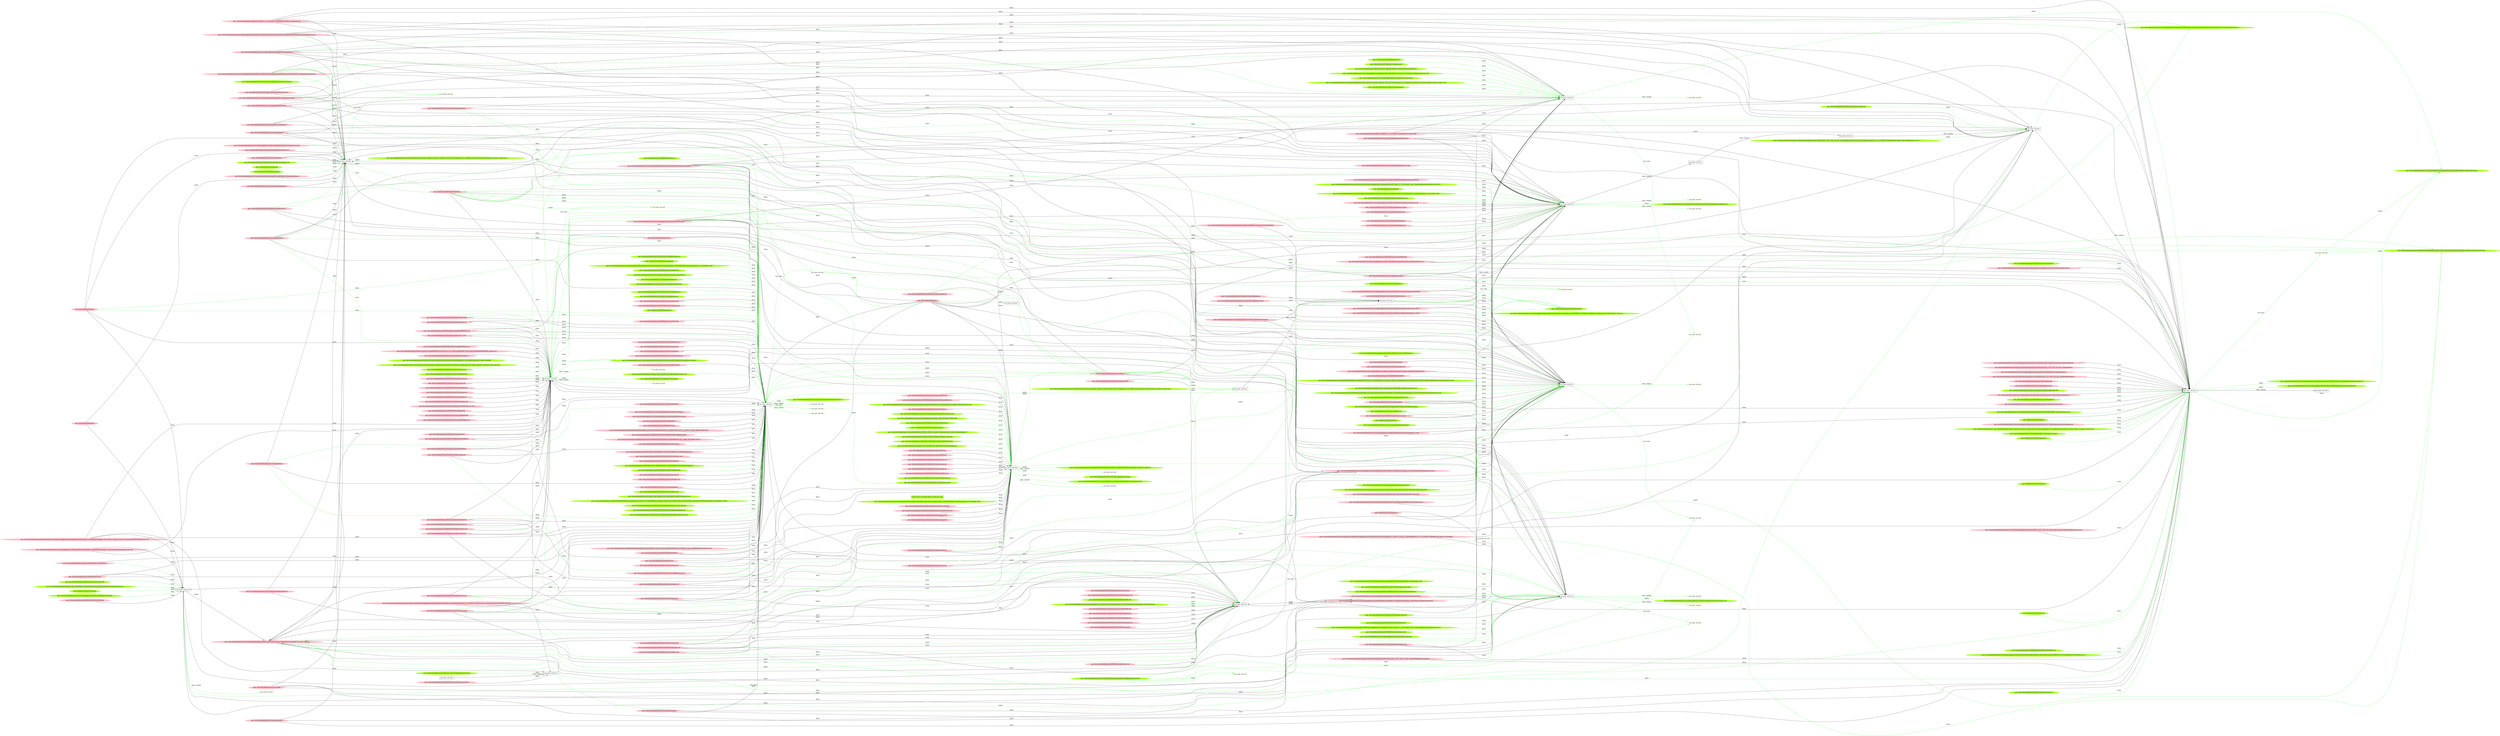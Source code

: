 digraph {
	rankdir=LR
	11 [label="exe_name: null cmd: " color=black shape=box style=solid]
	675 [label="exe_name: null cmd: " color=greenyellow shape=box style=solid]
	11 -> 675 [label=FILE_EXEC color=green]
	14 [label="exe_name: null cmd: " color=black shape=box style=solid]
	708 [label="exe_name: null cmd: " color=greenyellow shape=box style=solid]
	14 -> 708 [label=FILE_EXEC color=green]
	23 [label="exe_name: null cmd: " color=black shape=box style=solid]
	720 [label="exe_name: null cmd: " color=greenyellow shape=box style=solid]
	23 -> 720 [label=FILE_EXEC color=green]
	27 [label="exe_name: null cmd: " color=black shape=box style=solid]
	734 [label="exe_name: null cmd: " color=greenyellow shape=box style=solid]
	27 -> 734 [label=FILE_EXEC color=green]
	30 [label="exe_name: null cmd: " color=black shape=box style=solid]
	760 [label="exe_name: null cmd: " color=greenyellow shape=box style=solid]
	30 -> 760 [label=FILE_EXEC color=green]
	44 [label="exe_name: null cmd: " color=black shape=box style=solid]
	773 [label="exe_name: null cmd: " color=greenyellow shape=box style=solid]
	44 -> 773 [label=FILE_EXEC color=green]
	48 [label="exe_name: null cmd: " color=black shape=box style=solid]
	788 [label="exe_name: null cmd: " color=greenyellow shape=box style=solid]
	48 -> 788 [label=FILE_EXEC color=green]
	52 [label="exe_name: null cmd: " color=black shape=box style=solid]
	817 [label="exe_name: null cmd: " color=greenyellow shape=box style=solid]
	52 -> 817 [label=FILE_EXEC color=green]
	52 [label="exe_name: null cmd: " color=black shape=box style=solid]
	848 [label="exe_name: null cmd: " color=greenyellow shape=box style=solid]
	52 -> 848 [label=FILE_EXEC color=green]
	24 [label="exe_name: null cmd: " color=black shape=box style=solid]
	859 [label="exe_name: null cmd: " color=greenyellow shape=box style=solid]
	24 -> 859 [label=FILE_EXEC color=green]
	0 [label="exe_name: null cmd: " color=black shape=box style=solid]
	884 [label="exe_name: null cmd: " color=greenyellow shape=box style=solid]
	0 -> 884 [label=FILE_EXEC color=green]
	291 [label="path: /Device/HarddiskVolume2" color=pink shape=oval style=filled]
	14 [label="exe_name: null cmd: " color=black shape=box style=solid]
	291 -> 14 [label=READ color=black]
	269 [label="path: /Device/HarddiskVolume2/Users/desktop.ini" color=pink shape=oval style=filled]
	14 [label="exe_name: null cmd: " color=black shape=box style=solid]
	269 -> 14 [label=READ color=black]
	304 [label="path: /Device/HarddiskVolume2/Users" color=pink shape=oval style=filled]
	14 [label="exe_name: null cmd: " color=black shape=box style=solid]
	304 -> 14 [label=READ color=black]
	380 [label="path: /Device/HarddiskVolume2/Users/admin" color=pink shape=oval style=filled]
	14 [label="exe_name: null cmd: " color=black shape=box style=solid]
	380 -> 14 [label=READ color=black]
	428 [label="path: /Device/HarddiskVolume2/Users/admin/AppData/Roaming/Microsoft/desktop.ini" color=pink shape=oval style=filled]
	14 [label="exe_name: null cmd: " color=black shape=box style=solid]
	428 -> 14 [label=READ color=black]
	428 [label="path: /Device/HarddiskVolume2/Users/admin/AppData/Roaming/Microsoft/desktop.ini" color=pink shape=oval style=filled]
	0 [label="exe_name: null cmd: " color=black shape=box style=solid]
	428 -> 0 [label=READ color=green]
	455 [label="path: /Device/HarddiskVolume2/Users/admin/AppData/Roaming" color=pink shape=oval style=filled]
	14 [label="exe_name: null cmd: " color=black shape=box style=solid]
	455 -> 14 [label=READ color=black]
	345 [label="path: /Device/HarddiskVolume2/Users/admin/AppData/Roaming/Microsoft/Windows/Themes" color=pink shape=oval style=filled]
	14 [label="exe_name: null cmd: " color=black shape=box style=solid]
	345 -> 14 [label=READ color=black]
	380 [label="path: /Device/HarddiskVolume2/Users/admin" color=pink shape=oval style=filled]
	23 [label="exe_name: null cmd: " color=black shape=box style=solid]
	380 -> 23 [label=READ color=green]
	844 [label="path: /Device/HarddiskVolume2/WINDOWS/SYSTEM32/Branding/Basebrd/Basebrd.dll" color=greenyellow shape=oval style=filled]
	52 [label="exe_name: null cmd: " color=black shape=box style=solid]
	844 -> 52 [label=READ color=green]
	598 [label="path: /Device/HarddiskVolume2/Users/admin/AppData/Roaming/Microsoft/Windows/Themes/slideshow.ini" color=pink shape=oval style=filled]
	14 [label="exe_name: null cmd: " color=black shape=box style=solid]
	598 -> 14 [label=READ color=black]
	539 [label="path: /Device/HarddiskVolume2/$RECYCLE.BIN/S-1-5-21-231540947-922634896-4161786520-1004/desktop.ini" color=pink shape=oval style=filled]
	14 [label="exe_name: null cmd: " color=black shape=box style=solid]
	539 -> 14 [label=READ color=black]
	94 [label="path: /Device/HarddiskVolume2/Windows/Branding/BaseBrd/basebrd.dll" color=pink shape=oval style=filled]
	14 [label="exe_name: null cmd: " color=black shape=box style=solid]
	94 -> 14 [label=READ color=black]
	645 [label="path: /Device/HarddiskVolume2/Users/admin/AppData/Roaming/Microsoft/Windows/Themes/CachedFiles/CachedImage_1024_768_POS4.jpg" color=pink shape=oval style=filled]
	14 [label="exe_name: null cmd: " color=black shape=box style=solid]
	645 -> 14 [label=READ color=black]
	255 [label="path: /Device/HarddiskVolume2/Program Files/TightVNC/tvnserver.exe" color=pink shape=oval style=filled]
	14 [label="exe_name: null cmd: " color=black shape=box style=solid]
	255 -> 14 [label=READ color=black]
	284 [label="path: /Device/HarddiskVolume2/Users/admin/AppData/Roaming/Microsoft/Windows/Recent/AutomaticDestinations/f01b4d95cf55d32a.automaticDestinations-ms" color=pink shape=oval style=filled]
	14 [label="exe_name: null cmd: " color=black shape=box style=solid]
	284 -> 14 [label=READ color=black]
	417 [label="path: /Device/HarddiskVolume2/Users/admin/AppData/Roaming/Microsoft/Windows/Recent/AutomaticDestinations/5f7b5f1e01b83767.automaticDestinations-ms" color=pink shape=oval style=filled]
	52 [label="exe_name: null cmd: " color=black shape=box style=solid]
	417 -> 52 [label=READ color=green]
	417 [label="path: /Device/HarddiskVolume2/Users/admin/AppData/Roaming/Microsoft/Windows/Recent/AutomaticDestinations/5f7b5f1e01b83767.automaticDestinations-ms" color=pink shape=oval style=filled]
	14 [label="exe_name: null cmd: " color=black shape=box style=solid]
	417 -> 14 [label=READ color=black]
	30 [label="exe_name: null cmd: " color=black shape=box style=solid]
	645 [label="path: /Device/HarddiskVolume2/Users/admin/AppData/Roaming/Microsoft/Windows/Themes/CachedFiles/CachedImage_1024_768_POS4.jpg" color=pink shape=oval style=filled]
	30 -> 645 [label=WRITE color=black]
	291 [label="path: /Device/HarddiskVolume2" color=pink shape=oval style=filled]
	44 [label="exe_name: null cmd: " color=black shape=box style=solid]
	291 -> 44 [label=READ color=black]
	563 [label="path: /Device/HarddiskVolume1" color=pink shape=oval style=filled]
	44 [label="exe_name: null cmd: " color=black shape=box style=solid]
	563 -> 44 [label=READ color=black]
	368 [label="path: /Device/HarddiskVolume2/Users/admin/AppData" color=pink shape=oval style=filled]
	48 [label="exe_name: null cmd: " color=black shape=box style=solid]
	368 -> 48 [label=READ color=black]
	428 [label="path: /Device/HarddiskVolume2/Users/admin/AppData/Roaming/Microsoft/desktop.ini" color=pink shape=oval style=filled]
	48 [label="exe_name: null cmd: " color=black shape=box style=solid]
	428 -> 48 [label=READ color=black]
	489 [label="path: /Device/HarddiskVolume2/Users/admin/AppData/Roaming/Microsoft" color=pink shape=oval style=filled]
	48 [label="exe_name: null cmd: " color=black shape=box style=solid]
	489 -> 48 [label=READ color=black]
	638 [label="path: /Device/HarddiskVolume2/Users/admin/AppData/Roaming/Microsoft/Windows" color=pink shape=oval style=filled]
	48 [label="exe_name: null cmd: " color=black shape=box style=solid]
	638 -> 48 [label=READ color=black]
	443 [label="path: /Device/HarddiskVolume2/$RECYCLE.BIN/S-1-5-21-231540947-922634896-4161786520-1004" color=pink shape=oval style=filled]
	48 [label="exe_name: null cmd: " color=black shape=box style=solid]
	443 -> 48 [label=READ color=black]
	539 [label="path: /Device/HarddiskVolume2/$RECYCLE.BIN/S-1-5-21-231540947-922634896-4161786520-1004/desktop.ini" color=pink shape=oval style=filled]
	48 [label="exe_name: null cmd: " color=black shape=box style=solid]
	539 -> 48 [label=READ color=black]
	624 [label="path: /Device/HarddiskVolume2/Users/Public" color=pink shape=oval style=filled]
	48 [label="exe_name: null cmd: " color=black shape=box style=solid]
	624 -> 48 [label=READ color=black]
	645 [label="path: /Device/HarddiskVolume2/Users/admin/AppData/Roaming/Microsoft/Windows/Themes/CachedFiles/CachedImage_1024_768_POS4.jpg" color=pink shape=oval style=filled]
	48 [label="exe_name: null cmd: " color=black shape=box style=solid]
	645 -> 48 [label=READ color=black]
	281 [label="path: /Device/HarddiskVolume2/Users/admin/Videos/desktop.ini" color=pink shape=oval style=filled]
	48 [label="exe_name: null cmd: " color=black shape=box style=solid]
	281 -> 48 [label=READ color=black]
	438 [label="path: /Device/HarddiskVolume2/Users/admin/Music" color=pink shape=oval style=filled]
	52 [label="exe_name: null cmd: " color=black shape=box style=solid]
	438 -> 52 [label=READ color=green]
	546 [label="path: /Device/HarddiskVolume2/Users/admin/Music/desktop.ini" color=pink shape=oval style=filled]
	48 [label="exe_name: null cmd: " color=black shape=box style=solid]
	546 -> 48 [label=READ color=black]
	552 [label="path: /Device/HarddiskVolume2/Users/admin/Pictures" color=pink shape=oval style=filled]
	48 [label="exe_name: null cmd: " color=black shape=box style=solid]
	552 -> 48 [label=READ color=black]
	327 [label="path: /Device/HarddiskVolume2/Users/admin/Pictures/desktop.ini" color=pink shape=oval style=filled]
	48 [label="exe_name: null cmd: " color=black shape=box style=solid]
	327 -> 48 [label=READ color=black]
	361 [label="path: /Device/HarddiskVolume2/Users/admin/Documents" color=pink shape=oval style=filled]
	48 [label="exe_name: null cmd: " color=black shape=box style=solid]
	361 -> 48 [label=READ color=black]
	471 [label="path: /Device/HarddiskVolume2/Users/admin/Documents/desktop.ini" color=pink shape=oval style=filled]
	48 [label="exe_name: null cmd: " color=black shape=box style=solid]
	471 -> 48 [label=READ color=black]
	255 [label="path: /Device/HarddiskVolume2/Program Files/TightVNC/tvnserver.exe" color=pink shape=oval style=filled]
	48 [label="exe_name: null cmd: " color=black shape=box style=solid]
	255 -> 48 [label=READ color=black]
	23 [label="exe_name: null cmd: " color=black shape=box style=solid]
	645 [label="path: /Device/HarddiskVolume2/Users/admin/AppData/Roaming/Microsoft/Windows/Themes/CachedFiles/CachedImage_1024_768_POS4.jpg" color=pink shape=oval style=filled]
	23 -> 645 [label=WRITE color=black]
	455 [label="path: /Device/HarddiskVolume2/Users/admin/AppData/Roaming" color=pink shape=oval style=filled]
	44 [label="exe_name: null cmd: " color=black shape=box style=solid]
	455 -> 44 [label=READ color=black]
	11 [label="exe_name: null cmd: " color=black shape=box style=solid]
	645 [label="path: /Device/HarddiskVolume2/Users/admin/AppData/Roaming/Microsoft/Windows/Themes/CachedFiles/CachedImage_1024_768_POS4.jpg" color=pink shape=oval style=filled]
	11 -> 645 [label=WRITE color=black]
	325 [label="path: /Device/HarddiskVolume2/ProgramData/Microsoft/Windows/AppRepository/Packages/Microsoft.MicrosoftEdge_41.16299.15.0_neutral__8wekyb3d8bbwe/S-1-5-21-231540947-922634896-4161786520-1004.pckgdep" color=pink shape=oval style=filled]
	27 [label="exe_name: null cmd: " color=black shape=box style=solid]
	325 -> 27 [label=READ color=black]
	259 [label="path: /Device/HarddiskVolume2/WINDOWS/AppPatch/sysmain.sdb" color=pink shape=oval style=filled]
	27 [label="exe_name: null cmd: " color=black shape=box style=solid]
	259 -> 27 [label=READ color=black]
	391 [label="path: /Device/HarddiskVolume2/WINDOWS/SYSTEM32/kernelbase.dll" color=pink shape=oval style=filled]
	27 [label="exe_name: null cmd: " color=black shape=box style=solid]
	391 -> 27 [label=READ color=black]
	622 [label="path: /Windows/System32/ploptin.dll" color=pink shape=oval style=filled]
	27 [label="exe_name: null cmd: " color=black shape=box style=solid]
	622 -> 27 [label=READ color=black]
	291 [label="path: /Device/HarddiskVolume2" color=pink shape=oval style=filled]
	11 [label="exe_name: null cmd: " color=black shape=box style=solid]
	291 -> 11 [label=READ color=black]
	311 [label="path: /Device/HarddiskVolume4" color=pink shape=oval style=filled]
	11 [label="exe_name: null cmd: " color=black shape=box style=solid]
	311 -> 11 [label=READ color=black]
	563 [label="path: /Device/HarddiskVolume1" color=pink shape=oval style=filled]
	11 [label="exe_name: null cmd: " color=black shape=box style=solid]
	563 -> 11 [label=READ color=black]
	357 [label="path: /Device/HarddiskVolume2/WINDOWS/system32" color=pink shape=oval style=filled]
	11 [label="exe_name: null cmd: " color=black shape=box style=solid]
	357 -> 11 [label=READ color=black]
	83 [label="path: /Device/HarddiskVolume2/Windows/System32/HOSTNAME.EXE" color=pink shape=oval style=filled]
	23 [label="exe_name: null cmd: " color=black shape=box style=solid]
	83 -> 23 [label=READ color=black]
	228 [label="path: /Device/HarddiskVolume2/WINDOWS/SYSTEM32/PNRPNSP.DLL" color=pink shape=oval style=filled]
	23 [label="exe_name: null cmd: " color=black shape=box style=solid]
	228 -> 23 [label=READ color=black]
	257 [label="path: /Device/HarddiskVolume2/WINDOWS/system32/mswsock.dll" color=pink shape=oval style=filled]
	30 [label="exe_name: null cmd: " color=black shape=box style=solid]
	257 -> 30 [label=READ color=black]
	391 [label="path: /Device/HarddiskVolume2/WINDOWS/SYSTEM32/kernelbase.dll" color=pink shape=oval style=filled]
	23 [label="exe_name: null cmd: " color=black shape=box style=solid]
	391 -> 23 [label=READ color=black]
	398 [label="path: /Device/HarddiskVolume2/Windows/System32/sechost.dll" color=pink shape=oval style=filled]
	30 [label="exe_name: null cmd: " color=black shape=box style=solid]
	398 -> 30 [label=READ color=black]
	435 [label="path: /Device/HarddiskVolume2/WINDOWS/SYSTEM32/LOCALE.NLS" color=pink shape=oval style=filled]
	30 [label="exe_name: null cmd: " color=black shape=box style=solid]
	435 -> 30 [label=READ color=black]
	505 [label="path: /Device/HarddiskVolume2/Windows/System32/msvcrt.dll" color=pink shape=oval style=filled]
	23 [label="exe_name: null cmd: " color=black shape=box style=solid]
	505 -> 23 [label=READ color=black]
	524 [label="path: /Device/HarddiskVolume2/Windows/System32/ws2_32.dll" color=pink shape=oval style=filled]
	30 [label="exe_name: null cmd: " color=black shape=box style=solid]
	524 -> 30 [label=READ color=black]
	530 [label="path: /Device/HarddiskVolume2/Windows/System32/kernel32.dll" color=pink shape=oval style=filled]
	30 [label="exe_name: null cmd: " color=black shape=box style=solid]
	530 -> 30 [label=READ color=black]
	123 [label="path: /Device/HarddiskVolume2/windows/system32/nlaapi.dll" color=pink shape=oval style=filled]
	30 [label="exe_name: null cmd: " color=black shape=box style=solid]
	123 -> 30 [label=READ color=black]
	162 [label="path: /Device/HarddiskVolume2/WINDOWS/SYSTEM32/WINRNR.DLL" color=pink shape=oval style=filled]
	30 [label="exe_name: null cmd: " color=black shape=box style=solid]
	162 -> 30 [label=READ color=black]
	617 [label="path: /Device/HarddiskVolume2/Windows/System32/nsi.dll" color=pink shape=oval style=filled]
	30 [label="exe_name: null cmd: " color=black shape=box style=solid]
	617 -> 30 [label=READ color=black]
	630 [label="path: /Device/HarddiskVolume2/WINDOWS/SYSTEM32/IPHLPAPI.DLL" color=pink shape=oval style=filled]
	23 [label="exe_name: null cmd: " color=black shape=box style=solid]
	630 -> 23 [label=READ color=black]
	163 [label="path: /Device/HarddiskVolume2/WINDOWS/SYSTEM32/WBEM" color=pink shape=oval style=filled]
	11 [label="exe_name: null cmd: " color=black shape=box style=solid]
	163 -> 11 [label=READ color=black]
	828 [label="path: /Device/HarddiskVolume2/WINDOWS/SYSTEM32/WBEM/EN-US" color=greenyellow shape=oval style=filled]
	52 [label="exe_name: null cmd: " color=black shape=box style=solid]
	828 -> 52 [label=READ color=green]
	398 [label="path: /Device/HarddiskVolume2/Windows/System32/sechost.dll" color=pink shape=oval style=filled]
	23 [label="exe_name: null cmd: " color=black shape=box style=solid]
	398 -> 23 [label=READ color=black]
	526 [label="path: /Device/HarddiskVolume2/Windows/System32/user32.dll" color=pink shape=oval style=filled]
	23 [label="exe_name: null cmd: " color=black shape=box style=solid]
	526 -> 23 [label=READ color=black]
	576 [label="path: /Device/HarddiskVolume2/Windows/System32/advapi32.dll" color=pink shape=oval style=filled]
	23 [label="exe_name: null cmd: " color=black shape=box style=solid]
	576 -> 23 [label=READ color=black]
	275 [label="path: /Device/HarddiskVolume2/Windows/System32/gdi32.dll" color=pink shape=oval style=filled]
	23 [label="exe_name: null cmd: " color=black shape=box style=solid]
	275 -> 23 [label=READ color=black]
	605 [label="path: /Device/HarddiskVolume2/Windows/System32/msvcp_win.dll" color=pink shape=oval style=filled]
	23 [label="exe_name: null cmd: " color=black shape=box style=solid]
	605 -> 23 [label=READ color=black]
	619 [label="path: /Device/HarddiskVolume2/Windows/System32/gdi32full.dll" color=pink shape=oval style=filled]
	30 [label="exe_name: null cmd: " color=black shape=box style=solid]
	619 -> 30 [label=READ color=black]
	140 [label="path: /Device/HarddiskVolume2/Windows/System32/framedynos.dll" color=pink shape=oval style=filled]
	30 [label="exe_name: null cmd: " color=black shape=box style=solid]
	140 -> 30 [label=READ color=black]
	87 [label="path: /Device/HarddiskVolume2/Windows/System32/mpr.dll" color=pink shape=oval style=filled]
	23 [label="exe_name: null cmd: " color=black shape=box style=solid]
	87 -> 23 [label=READ color=black]
	253 [label="path: /Device/HarddiskVolume2/Windows/System32/shlwapi.dll" color=pink shape=oval style=filled]
	23 [label="exe_name: null cmd: " color=black shape=box style=solid]
	253 -> 23 [label=READ color=black]
	253 [label="path: /Device/HarddiskVolume2/Windows/System32/shlwapi.dll" color=pink shape=oval style=filled]
	24 [label="exe_name: null cmd: " color=black shape=box style=solid]
	253 -> 24 [label=READ color=green]
	333 [label="path: /Device/HarddiskVolume2/WINDOWS/system32/combase.dll" color=pink shape=oval style=filled]
	30 [label="exe_name: null cmd: " color=black shape=box style=solid]
	333 -> 30 [label=READ color=black]
	374 [label="path: /Device/HarddiskVolume2/Windows/System32/sspicli.dll" color=pink shape=oval style=filled]
	30 [label="exe_name: null cmd: " color=black shape=box style=solid]
	374 -> 30 [label=READ color=black]
	416 [label="path: /Device/HarddiskVolume2/WINDOWS/system32/netutils.dll" color=pink shape=oval style=filled]
	30 [label="exe_name: null cmd: " color=black shape=box style=solid]
	416 -> 30 [label=READ color=black]
	426 [label="path: /Device/HarddiskVolume2/WINDOWS/SYSTEM32/ole32.dll" color=pink shape=oval style=filled]
	27 [label="exe_name: null cmd: " color=black shape=box style=solid]
	426 -> 27 [label=READ color=green]
	426 [label="path: /Device/HarddiskVolume2/WINDOWS/SYSTEM32/ole32.dll" color=pink shape=oval style=filled]
	30 [label="exe_name: null cmd: " color=black shape=box style=solid]
	426 -> 30 [label=READ color=black]
	475 [label="path: /Device/HarddiskVolume2/WINDOWS/system32/rpcss.dll" color=pink shape=oval style=filled]
	0 [label="exe_name: null cmd: " color=black shape=box style=solid]
	475 -> 0 [label=READ color=green]
	475 [label="path: /Device/HarddiskVolume2/WINDOWS/system32/rpcss.dll" color=pink shape=oval style=filled]
	23 [label="exe_name: null cmd: " color=black shape=box style=solid]
	475 -> 23 [label=READ color=black]
	67 [label="path: /Device/HarddiskVolume2/WINDOWS/system32/wbem/wbemprox.dll" color=pink shape=oval style=filled]
	23 [label="exe_name: null cmd: " color=black shape=box style=solid]
	67 -> 23 [label=READ color=black]
	85 [label="path: /Device/HarddiskVolume2/WINDOWS/SYSTEM32/bcrypt.dll" color=pink shape=oval style=filled]
	23 [label="exe_name: null cmd: " color=black shape=box style=solid]
	85 -> 23 [label=READ color=black]
	105 [label="path: /Device/HarddiskVolume2/Windows/System32/clbcatq.dll" color=pink shape=oval style=filled]
	23 [label="exe_name: null cmd: " color=black shape=box style=solid]
	105 -> 23 [label=READ color=black]
	352 [label="path: /Device/HarddiskVolume2/WINDOWS/Registration/R00000000000d.clb" color=pink shape=oval style=filled]
	30 [label="exe_name: null cmd: " color=black shape=box style=solid]
	352 -> 30 [label=READ color=black]
	575 [label="path: /Device/HarddiskVolume2/Windows/System32/kernel.appcore.dll" color=pink shape=oval style=filled]
	30 [label="exe_name: null cmd: " color=black shape=box style=solid]
	575 -> 30 [label=READ color=black]
	141 [label="path: /Device/HarddiskVolume2/WINDOWS/SYSTEM32/WBEM/EN-US/WMIUTILS.DLL.MUI" color=pink shape=oval style=filled]
	30 [label="exe_name: null cmd: " color=black shape=box style=solid]
	141 -> 30 [label=READ color=black]
	70 [label="path: /Device/HarddiskVolume2/WINDOWS/system32/wbem/wbemsvc.dll" color=pink shape=oval style=filled]
	23 [label="exe_name: null cmd: " color=black shape=box style=solid]
	70 -> 23 [label=READ color=black]
	342 [label="path: /Device/HarddiskVolume2/WINDOWS/system32/IMM32.DLL" color=pink shape=oval style=filled]
	23 [label="exe_name: null cmd: " color=black shape=box style=solid]
	342 -> 23 [label=READ color=black]
	481 [label="path: /Device/HarddiskVolume2/Windows/System32/WINSTA.dll" color=pink shape=oval style=filled]
	30 [label="exe_name: null cmd: " color=black shape=box style=solid]
	481 -> 30 [label=READ color=black]
	476 [label="path: /Device/HarddiskVolume2/ProgramData/Microsoft/Windows/AppRepository/Packages/Microsoft.Windows.ContentDeliveryManager_10.0.16299.15_neutral_neutral_cw5n1h2txyewy/ActivationStore.dat.LOG1" color=pink shape=oval style=filled]
	30 [label="exe_name: null cmd: " color=black shape=box style=solid]
	476 -> 30 [label=READ color=black]
	30 [label="exe_name: null cmd: " color=black shape=box style=solid]
	516 [label="path: /Device/HarddiskVolume2/Users/admin/AppData/Local/Packages/Microsoft.Windows.ContentDeliveryManager_cw5n1h2txyewy/Settings/settings.dat.LOG1" color=pink shape=oval style=filled]
	30 -> 516 [label=WRITE color=black]
	578 [label="path: /Device/HarddiskVolume2/ProgramData/Microsoft/Windows/AppRepository/Packages/Microsoft.Windows.ContentDeliveryManager_10.0.16299.15_neutral_neutral_cw5n1h2txyewy/ActivationStore.dat.LOG2" color=pink shape=oval style=filled]
	30 [label="exe_name: null cmd: " color=black shape=box style=solid]
	578 -> 30 [label=READ color=black]
	516 [label="path: /Device/HarddiskVolume2/Users/admin/AppData/Local/Packages/Microsoft.Windows.ContentDeliveryManager_cw5n1h2txyewy/Settings/settings.dat.LOG1" color=pink shape=oval style=filled]
	30 [label="exe_name: null cmd: " color=black shape=box style=solid]
	516 -> 30 [label=READ color=black]
	555 [label="path: /Device/HarddiskVolume2/Users/admin/AppData/Local/Packages/Microsoft.Windows.ContentDeliveryManager_cw5n1h2txyewy/Settings/settings.dat" color=pink shape=oval style=filled]
	30 [label="exe_name: null cmd: " color=black shape=box style=solid]
	555 -> 30 [label=READ color=black]
	569 [label="path: /Device/HarddiskVolume2/Users/admin/AppData/Local/Packages/Microsoft.Windows.ContentDeliveryManager_cw5n1h2txyewy/Settings/settings.dat.LOG2" color=pink shape=oval style=filled]
	30 [label="exe_name: null cmd: " color=black shape=box style=solid]
	569 -> 30 [label=READ color=black]
	325 [label="path: /Device/HarddiskVolume2/ProgramData/Microsoft/Windows/AppRepository/Packages/Microsoft.MicrosoftEdge_41.16299.15.0_neutral__8wekyb3d8bbwe/S-1-5-21-231540947-922634896-4161786520-1004.pckgdep" color=pink shape=oval style=filled]
	44 [label="exe_name: null cmd: " color=black shape=box style=solid]
	325 -> 44 [label=READ color=black]
	259 [label="path: /Device/HarddiskVolume2/WINDOWS/AppPatch/sysmain.sdb" color=pink shape=oval style=filled]
	44 [label="exe_name: null cmd: " color=black shape=box style=solid]
	259 -> 44 [label=READ color=black]
	622 [label="path: /Windows/System32/ploptin.dll" color=pink shape=oval style=filled]
	44 [label="exe_name: null cmd: " color=black shape=box style=solid]
	622 -> 44 [label=READ color=black]
	476 [label="path: /Device/HarddiskVolume2/ProgramData/Microsoft/Windows/AppRepository/Packages/Microsoft.Windows.ContentDeliveryManager_10.0.16299.15_neutral_neutral_cw5n1h2txyewy/ActivationStore.dat.LOG1" color=pink shape=oval style=filled]
	23 [label="exe_name: null cmd: " color=black shape=box style=solid]
	476 -> 23 [label=READ color=black]
	23 [label="exe_name: null cmd: " color=black shape=box style=solid]
	516 [label="path: /Device/HarddiskVolume2/Users/admin/AppData/Local/Packages/Microsoft.Windows.ContentDeliveryManager_cw5n1h2txyewy/Settings/settings.dat.LOG1" color=pink shape=oval style=filled]
	23 -> 516 [label=WRITE color=black]
	23 [label="exe_name: null cmd: " color=black shape=box style=solid]
	555 [label="path: /Device/HarddiskVolume2/Users/admin/AppData/Local/Packages/Microsoft.Windows.ContentDeliveryManager_cw5n1h2txyewy/Settings/settings.dat" color=pink shape=oval style=filled]
	23 -> 555 [label=WRITE color=black]
	555 [label="path: /Device/HarddiskVolume2/Users/admin/AppData/Local/Packages/Microsoft.Windows.ContentDeliveryManager_cw5n1h2txyewy/Settings/settings.dat" color=pink shape=oval style=filled]
	23 [label="exe_name: null cmd: " color=black shape=box style=solid]
	555 -> 23 [label=READ color=black]
	578 [label="path: /Device/HarddiskVolume2/ProgramData/Microsoft/Windows/AppRepository/Packages/Microsoft.Windows.ContentDeliveryManager_10.0.16299.15_neutral_neutral_cw5n1h2txyewy/ActivationStore.dat.LOG2" color=pink shape=oval style=filled]
	11 [label="exe_name: null cmd: " color=black shape=box style=solid]
	578 -> 11 [label=READ color=black]
	516 [label="path: /Device/HarddiskVolume2/Users/admin/AppData/Local/Packages/Microsoft.Windows.ContentDeliveryManager_cw5n1h2txyewy/Settings/settings.dat.LOG1" color=pink shape=oval style=filled]
	11 [label="exe_name: null cmd: " color=black shape=box style=solid]
	516 -> 11 [label=READ color=black]
	11 [label="exe_name: null cmd: " color=black shape=box style=solid]
	555 [label="path: /Device/HarddiskVolume2/Users/admin/AppData/Local/Packages/Microsoft.Windows.ContentDeliveryManager_cw5n1h2txyewy/Settings/settings.dat" color=pink shape=oval style=filled]
	11 -> 555 [label=WRITE color=black]
	555 [label="path: /Device/HarddiskVolume2/Users/admin/AppData/Local/Packages/Microsoft.Windows.ContentDeliveryManager_cw5n1h2txyewy/Settings/settings.dat" color=pink shape=oval style=filled]
	11 [label="exe_name: null cmd: " color=black shape=box style=solid]
	555 -> 11 [label=READ color=black]
	569 [label="path: /Device/HarddiskVolume2/Users/admin/AppData/Local/Packages/Microsoft.Windows.ContentDeliveryManager_cw5n1h2txyewy/Settings/settings.dat.LOG2" color=pink shape=oval style=filled]
	11 [label="exe_name: null cmd: " color=black shape=box style=solid]
	569 -> 11 [label=READ color=black]
	311 [label="path: /Device/HarddiskVolume4" color=pink shape=oval style=filled]
	14 [label="exe_name: null cmd: " color=black shape=box style=solid]
	311 -> 14 [label=READ color=black]
	563 [label="path: /Device/HarddiskVolume1" color=pink shape=oval style=filled]
	14 [label="exe_name: null cmd: " color=black shape=box style=solid]
	563 -> 14 [label=READ color=black]
	743 [label="path: /Device/HarddiskVolume2/WINDOWS/system32/wbem/wmiprvse.exe.config" color=greenyellow shape=oval style=filled]
	27 [label="exe_name: null cmd: " color=black shape=box style=solid]
	743 -> 27 [label=READ color=green]
	52 [label="exe_name: null cmd: " color=black shape=box style=solid]
	516 [label="path: /Device/HarddiskVolume2/Users/admin/AppData/Local/Packages/Microsoft.Windows.ContentDeliveryManager_cw5n1h2txyewy/Settings/settings.dat.LOG1" color=pink shape=oval style=filled]
	52 -> 516 [label=WRITE color=black]
	52 [label="exe_name: null cmd: " color=black shape=box style=solid]
	555 [label="path: /Device/HarddiskVolume2/Users/admin/AppData/Local/Packages/Microsoft.Windows.ContentDeliveryManager_cw5n1h2txyewy/Settings/settings.dat" color=pink shape=oval style=filled]
	52 -> 555 [label=WRITE color=black]
	555 [label="path: /Device/HarddiskVolume2/Users/admin/AppData/Local/Packages/Microsoft.Windows.ContentDeliveryManager_cw5n1h2txyewy/Settings/settings.dat" color=pink shape=oval style=filled]
	27 [label="exe_name: null cmd: " color=black shape=box style=solid]
	555 -> 27 [label=READ color=green]
	624 [label="path: /Device/HarddiskVolume2/Users/Public" color=pink shape=oval style=filled]
	14 [label="exe_name: null cmd: " color=black shape=box style=solid]
	624 -> 14 [label=READ color=black]
	498 [label="path: /Device/HarddiskVolume2/Users/admin/Desktop" color=pink shape=oval style=filled]
	14 [label="exe_name: null cmd: " color=black shape=box style=solid]
	498 -> 14 [label=READ color=black]
	495 [label="path: /Device/HarddiskVolume2/Users/admin/Desktop/desktop.ini" color=pink shape=oval style=filled]
	14 [label="exe_name: null cmd: " color=black shape=box style=solid]
	495 -> 14 [label=READ color=black]
	412 [label="path: /Device/HarddiskVolume2/Users/admin/Downloads/desktop.ini" color=pink shape=oval style=filled]
	14 [label="exe_name: null cmd: " color=black shape=box style=solid]
	412 -> 14 [label=READ color=black]
	337 [label="path: /Device/HarddiskVolume2/Users/admin/Videos" color=pink shape=oval style=filled]
	14 [label="exe_name: null cmd: " color=black shape=box style=solid]
	337 -> 14 [label=READ color=black]
	438 [label="path: /Device/HarddiskVolume2/Users/admin/Music" color=pink shape=oval style=filled]
	14 [label="exe_name: null cmd: " color=black shape=box style=solid]
	438 -> 14 [label=READ color=black]
	546 [label="path: /Device/HarddiskVolume2/Users/admin/Music/desktop.ini" color=pink shape=oval style=filled]
	30 [label="exe_name: null cmd: " color=black shape=box style=solid]
	546 -> 30 [label=READ color=green]
	552 [label="path: /Device/HarddiskVolume2/Users/admin/Pictures" color=pink shape=oval style=filled]
	30 [label="exe_name: null cmd: " color=black shape=box style=solid]
	552 -> 30 [label=READ color=green]
	552 [label="path: /Device/HarddiskVolume2/Users/admin/Pictures" color=pink shape=oval style=filled]
	14 [label="exe_name: null cmd: " color=black shape=box style=solid]
	552 -> 14 [label=READ color=black]
	327 [label="path: /Device/HarddiskVolume2/Users/admin/Pictures/desktop.ini" color=pink shape=oval style=filled]
	14 [label="exe_name: null cmd: " color=black shape=box style=solid]
	327 -> 14 [label=READ color=black]
	361 [label="path: /Device/HarddiskVolume2/Users/admin/Documents" color=pink shape=oval style=filled]
	14 [label="exe_name: null cmd: " color=black shape=box style=solid]
	361 -> 14 [label=READ color=black]
	782 [label="path: /Device/HarddiskVolume2/Users/admin/backup/Documents/Documents" color=greenyellow shape=oval style=filled]
	44 [label="exe_name: null cmd: " color=black shape=box style=solid]
	782 -> 44 [label=READ color=green]
	780 [label="path: /Device/HarddiskVolume2/Users/admin/backup/Documents/Documents/Documents/Documents/Documents/Documents/Documents" color=greenyellow shape=oval style=filled]
	44 [label="exe_name: null cmd: " color=black shape=box style=solid]
	780 -> 44 [label=READ color=green]
	291 [label="path: /Device/HarddiskVolume2" color=pink shape=oval style=filled]
	30 [label="exe_name: null cmd: " color=black shape=box style=solid]
	291 -> 30 [label=READ color=black]
	322 [label="path: /Device/HarddiskVolume2/WINDOWS" color=pink shape=oval style=filled]
	30 [label="exe_name: null cmd: " color=black shape=box style=solid]
	322 -> 30 [label=READ color=black]
	563 [label="path: /Device/HarddiskVolume1" color=pink shape=oval style=filled]
	52 [label="exe_name: null cmd: " color=black shape=box style=solid]
	563 -> 52 [label=READ color=green]
	563 [label="path: /Device/HarddiskVolume1" color=pink shape=oval style=filled]
	30 [label="exe_name: null cmd: " color=black shape=box style=solid]
	563 -> 30 [label=READ color=black]
	484 [label="path: /Device/HarddiskVolume2/WINDOWS/GLOBALIZATION/SORTING" color=pink shape=oval style=filled]
	30 [label="exe_name: null cmd: " color=black shape=box style=solid]
	484 -> 30 [label=READ color=black]
	513 [label="path: /Device/HarddiskVolume2/WINDOWS/GLOBALIZATION" color=pink shape=oval style=filled]
	30 [label="exe_name: null cmd: " color=black shape=box style=solid]
	513 -> 30 [label=READ color=black]
	613 [label="path: /Device/HarddiskVolume2/Windows/System32/ntdll.dll" color=pink shape=oval style=filled]
	13 [label="exe_name: null cmd: " color=black shape=box style=solid]
	613 -> 13 [label=READ color=black]
	275 [label="path: /Device/HarddiskVolume2/Windows/System32/gdi32.dll" color=pink shape=oval style=filled]
	13 [label="exe_name: null cmd: " color=black shape=box style=solid]
	275 -> 13 [label=READ color=black]
	526 [label="path: /Device/HarddiskVolume2/Windows/System32/user32.dll" color=pink shape=oval style=filled]
	13 [label="exe_name: null cmd: " color=black shape=box style=solid]
	526 -> 13 [label=READ color=black]
	592 [label="path: /Device/HarddiskVolume2/Windows/System32/win32u.dll" color=pink shape=oval style=filled]
	13 [label="exe_name: null cmd: " color=black shape=box style=solid]
	592 -> 13 [label=READ color=black]
	605 [label="path: /Device/HarddiskVolume2/Windows/System32/msvcp_win.dll" color=pink shape=oval style=filled]
	13 [label="exe_name: null cmd: " color=black shape=box style=solid]
	605 -> 13 [label=READ color=black]
	619 [label="path: /Device/HarddiskVolume2/Windows/System32/gdi32full.dll" color=pink shape=oval style=filled]
	13 [label="exe_name: null cmd: " color=black shape=box style=solid]
	619 -> 13 [label=READ color=black]
	98 [label="path: /Device/HarddiskVolume2/Windows/System32/msasn1.dll" color=pink shape=oval style=filled]
	13 [label="exe_name: null cmd: " color=black shape=box style=solid]
	98 -> 13 [label=READ color=black]
	333 [label="path: /Device/HarddiskVolume2/WINDOWS/system32/combase.dll" color=pink shape=oval style=filled]
	13 [label="exe_name: null cmd: " color=black shape=box style=solid]
	333 -> 13 [label=READ color=black]
	4 [label="path: /Device/HarddiskVolume2/Windows/System32/userenv.dll" color=pink shape=oval style=filled]
	13 [label="exe_name: null cmd: " color=black shape=box style=solid]
	4 -> 13 [label=READ color=black]
	165 [label="path: /Device/HarddiskVolume2/Windows/System32/profapi.dll" color=pink shape=oval style=filled]
	13 [label="exe_name: null cmd: " color=black shape=box style=solid]
	165 -> 13 [label=READ color=black]
	374 [label="path: /Device/HarddiskVolume2/Windows/System32/sspicli.dll" color=pink shape=oval style=filled]
	27 [label="exe_name: null cmd: " color=black shape=box style=solid]
	374 -> 27 [label=READ color=green]
	117 [label="path: /Device/HarddiskVolume2/WINDOWS/SYSTEM32/MSIMG32.DLL" color=pink shape=oval style=filled]
	13 [label="exe_name: null cmd: " color=black shape=box style=solid]
	117 -> 13 [label=READ color=black]
	104 [label="path: /Device/HarddiskVolume2/WINDOWS/WinSxS/amd64_microsoft.windows.common-controls_6595b64144ccf1df_6.0.16299.125_none_15cbcf8893620c09/COMCTL32.dll" color=pink shape=oval style=filled]
	13 [label="exe_name: null cmd: " color=black shape=box style=solid]
	104 -> 13 [label=READ color=black]
	481 [label="path: /Device/HarddiskVolume2/Windows/System32/WINSTA.dll" color=pink shape=oval style=filled]
	13 [label="exe_name: null cmd: " color=black shape=box style=solid]
	481 -> 13 [label=READ color=black]
	247 [label="path: /Device/HarddiskVolume2/Windows/System32/windows.storage.dll" color=pink shape=oval style=filled]
	13 [label="exe_name: null cmd: " color=black shape=box style=solid]
	247 -> 13 [label=READ color=black]
	6 [label="path: /Device/HarddiskVolume2/WINDOWS/SYSTEM32/EN-US/CONSENT.EXE.MUI" color=pink shape=oval style=filled]
	13 [label="exe_name: null cmd: " color=black shape=box style=solid]
	6 -> 13 [label=READ color=black]
	130 [label="path: /Device/HarddiskVolume2/Windows/System32/cfgmgr32.dll" color=pink shape=oval style=filled]
	13 [label="exe_name: null cmd: " color=black shape=box style=solid]
	130 -> 13 [label=READ color=black]
	253 [label="path: /Device/HarddiskVolume2/Windows/System32/shlwapi.dll" color=pink shape=oval style=filled]
	13 [label="exe_name: null cmd: " color=black shape=box style=solid]
	253 -> 13 [label=READ color=black]
	342 [label="path: /Device/HarddiskVolume2/WINDOWS/system32/IMM32.DLL" color=pink shape=oval style=filled]
	23 [label="exe_name: null cmd: " color=black shape=box style=solid]
	342 -> 23 [label=READ color=green]
	426 [label="path: /Device/HarddiskVolume2/WINDOWS/SYSTEM32/ole32.dll" color=pink shape=oval style=filled]
	13 [label="exe_name: null cmd: " color=black shape=box style=solid]
	426 -> 13 [label=READ color=black]
	243 [label="path: /Device/HarddiskVolume2/Windows/System32/powrprof.dll" color=pink shape=oval style=filled]
	13 [label="exe_name: null cmd: " color=black shape=box style=solid]
	243 -> 13 [label=READ color=black]
	135 [label="path: /Device/HarddiskVolume2/Windows/System32/uxtheme.dll" color=pink shape=oval style=filled]
	13 [label="exe_name: null cmd: " color=black shape=box style=solid]
	135 -> 13 [label=READ color=black]
	352 [label="path: /Device/HarddiskVolume2/WINDOWS/Registration/R00000000000d.clb" color=pink shape=oval style=filled]
	13 [label="exe_name: null cmd: " color=black shape=box style=solid]
	352 -> 13 [label=READ color=black]
	352 [label="path: /Device/HarddiskVolume2/WINDOWS/Registration/R00000000000d.clb" color=pink shape=oval style=filled]
	52 [label="exe_name: null cmd: " color=black shape=box style=solid]
	352 -> 52 [label=READ color=green]
	464 [label="path: /Device/HarddiskVolume2/WINDOWS/Globalization/Sorting/sortdefault.nls" color=pink shape=oval style=filled]
	13 [label="exe_name: null cmd: " color=black shape=box style=solid]
	464 -> 13 [label=READ color=black]
	161 [label="path: /Device/HarddiskVolume2/Windows/System32/propsys.dll" color=pink shape=oval style=filled]
	13 [label="exe_name: null cmd: " color=black shape=box style=solid]
	161 -> 13 [label=READ color=black]
	101 [label="path: /Device/HarddiskVolume2/Windows/System32/urlmon.dll" color=pink shape=oval style=filled]
	13 [label="exe_name: null cmd: " color=black shape=box style=solid]
	101 -> 13 [label=READ color=black]
	52 [label="exe_name: null cmd: " color=black shape=box style=solid]
	645 [label="path: /Device/HarddiskVolume2/Users/admin/AppData/Roaming/Microsoft/Windows/Themes/CachedFiles/CachedImage_1024_768_POS4.jpg" color=pink shape=oval style=filled]
	52 -> 645 [label=WRITE color=black]
	48 [label="exe_name: null cmd: " color=black shape=box style=solid]
	645 [label="path: /Device/HarddiskVolume2/Users/admin/AppData/Roaming/Microsoft/Windows/Themes/CachedFiles/CachedImage_1024_768_POS4.jpg" color=pink shape=oval style=filled]
	48 -> 645 [label=WRITE color=green]
	21 [label="path: /Device/HarddiskVolume2/ProgramData/Microsoft/Windows/Start Menu/Programs/Administrative Tools" color=pink shape=oval style=filled]
	44 [label="exe_name: null cmd: " color=black shape=box style=solid]
	21 -> 44 [label=READ color=black]
	319 [label="path: /Device/HarddiskVolume2/ProgramData/Microsoft/Windows/Start Menu/Programs/Administrative Tools/services.lnk" color=pink shape=oval style=filled]
	44 [label="exe_name: null cmd: " color=black shape=box style=solid]
	319 -> 44 [label=READ color=black]
	726 [label="path: /Device/HarddiskVolume2/ProgramData/Microsoft/Windows/Start Menu/Programs/desktop.ini" color=greenyellow shape=oval style=filled]
	27 [label="exe_name: null cmd: " color=black shape=box style=solid]
	726 -> 27 [label=READ color=green]
	776 [label="path: /Device/HarddiskVolume2/ProgramData/Microsoft/Windows/Start Menu/Programs" color=greenyellow shape=oval style=filled]
	44 [label="exe_name: null cmd: " color=black shape=box style=solid]
	776 -> 44 [label=READ color=green]
	186 [label="exe_name: null cmd: " color=black shape=box style=solid]
	24 [label="exe_name: null cmd: " color=black shape=box style=solid]
	186 -> 24 [label=PROC_CREATE color=black]
	201 [label="path: /Device/HarddiskVolume2/Windows/System32/filemgmt.dll" color=pink shape=oval style=filled]
	24 [label="exe_name: null cmd: " color=black shape=box style=solid]
	201 -> 24 [label=READ color=black]
	195 [label="path: /Device/HarddiskVolume2/Windows/System32/en-US/filemgmt.dll.mui" color=pink shape=oval style=filled]
	24 [label="exe_name: null cmd: " color=black shape=box style=solid]
	195 -> 24 [label=READ color=black]
	263 [label="path: /Device/HarddiskVolume2/Users/admin/AppData/Local/Microsoft/Windows/Explorer" color=pink shape=oval style=filled]
	24 [label="exe_name: null cmd: " color=black shape=box style=solid]
	263 -> 24 [label=READ color=black]
	487 [label="path: /Device/HarddiskVolume2/Users/admin/AppData/Local/Microsoft/Windows/Explorer/IconCacheToDelete" color=pink shape=oval style=filled]
	24 [label="exe_name: null cmd: " color=black shape=box style=solid]
	487 -> 24 [label=READ color=black]
	511 [label="path: /Device/HarddiskVolume2/Users/admin/AppData/Local/Microsoft/Windows/Explorer/iconcache_16.db" color=pink shape=oval style=filled]
	47 [label="exe_name: null cmd: " color=black shape=box style=solid]
	511 -> 47 [label=READ color=green]
	184 [label="path: /Device/HarddiskVolume2/WINDOWS/System32/config/DRIVERS" color=pink shape=oval style=filled]
	30 [label="exe_name: null cmd: " color=black shape=box style=solid]
	184 -> 30 [label=READ color=black]
	612 [label="path: /Device/HarddiskVolume2/WINDOWS/System32/config/DRIVERS.LOG1" color=pink shape=oval style=filled]
	30 [label="exe_name: null cmd: " color=black shape=box style=solid]
	612 -> 30 [label=READ color=black]
	207 [label="path: /Device/HarddiskVolume2/WINDOWS/System32/config/DRIVERS.LOG2" color=pink shape=oval style=filled]
	30 [label="exe_name: null cmd: " color=black shape=box style=solid]
	207 -> 30 [label=READ color=black]
	189 [label="path: /Device/HarddiskVolume2/Windows/System32/config/DRIVERS{47a6a166-a514-11e7-a94e-ec0d9a05c860}.TMContainer00000000000000000001.regtrans-ms" color=pink shape=oval style=filled]
	30 [label="exe_name: null cmd: " color=black shape=box style=solid]
	189 -> 30 [label=READ color=black]
	36 [label="path: /Device/HarddiskVolume2/Windows/System32/drivers/tsusbhub.sys" color=pink shape=oval style=filled]
	30 [label="exe_name: null cmd: " color=black shape=box style=solid]
	36 -> 30 [label=READ color=black]
	291 [label="path: /Device/HarddiskVolume2" color=pink shape=oval style=filled]
	13 [label="exe_name: null cmd: " color=black shape=box style=solid]
	291 -> 13 [label=READ color=black]
	357 [label="path: /Device/HarddiskVolume2/WINDOWS/system32" color=pink shape=oval style=filled]
	13 [label="exe_name: null cmd: " color=black shape=box style=solid]
	357 -> 13 [label=READ color=black]
	563 [label="path: /Device/HarddiskVolume1" color=pink shape=oval style=filled]
	52 [label="exe_name: null cmd: " color=black shape=box style=solid]
	563 -> 52 [label=READ color=green]
	584 [label="path: /Device/HarddiskVolume2/WINDOWS/REGISTRATION" color=pink shape=oval style=filled]
	13 [label="exe_name: null cmd: " color=black shape=box style=solid]
	584 -> 13 [label=READ color=black]
	391 [label="path: /Device/HarddiskVolume2/WINDOWS/SYSTEM32/kernelbase.dll" color=pink shape=oval style=filled]
	52 [label="exe_name: null cmd: " color=black shape=box style=solid]
	391 -> 52 [label=READ color=black]
	505 [label="path: /Device/HarddiskVolume2/Windows/System32/msvcrt.dll" color=pink shape=oval style=filled]
	52 [label="exe_name: null cmd: " color=black shape=box style=solid]
	505 -> 52 [label=READ color=black]
	505 [label="path: /Device/HarddiskVolume2/Windows/System32/msvcrt.dll" color=pink shape=oval style=filled]
	0 [label="exe_name: null cmd: " color=black shape=box style=solid]
	505 -> 0 [label=READ color=green]
	595 [label="path: /Device/HarddiskVolume2/WINDOWS/SYSTEM32/EN-US" color=pink shape=oval style=filled]
	13 [label="exe_name: null cmd: " color=black shape=box style=solid]
	595 -> 13 [label=READ color=black]
	342 [label="path: /Device/HarddiskVolume2/WINDOWS/system32/IMM32.DLL" color=pink shape=oval style=filled]
	52 [label="exe_name: null cmd: " color=black shape=box style=solid]
	342 -> 52 [label=READ color=black]
	605 [label="path: /Device/HarddiskVolume2/Windows/System32/msvcp_win.dll" color=pink shape=oval style=filled]
	52 [label="exe_name: null cmd: " color=black shape=box style=solid]
	605 -> 52 [label=READ color=black]
	605 [label="path: /Device/HarddiskVolume2/Windows/System32/msvcp_win.dll" color=pink shape=oval style=filled]
	23 [label="exe_name: null cmd: " color=black shape=box style=solid]
	605 -> 23 [label=READ color=green]
	619 [label="path: /Device/HarddiskVolume2/Windows/System32/gdi32full.dll" color=pink shape=oval style=filled]
	52 [label="exe_name: null cmd: " color=black shape=box style=solid]
	619 -> 52 [label=READ color=black]
	239 [label="path: /Device/HarddiskVolume2/Windows/System32/dwmapi.dll" color=pink shape=oval style=filled]
	52 [label="exe_name: null cmd: " color=black shape=box style=solid]
	239 -> 52 [label=READ color=black]
	352 [label="path: /Device/HarddiskVolume2/WINDOWS/Registration/R00000000000d.clb" color=pink shape=oval style=filled]
	52 [label="exe_name: null cmd: " color=black shape=box style=solid]
	352 -> 52 [label=READ color=black]
	398 [label="path: /Device/HarddiskVolume2/Windows/System32/sechost.dll" color=pink shape=oval style=filled]
	52 [label="exe_name: null cmd: " color=black shape=box style=solid]
	398 -> 52 [label=READ color=black]
	158 [label="path: /Device/HarddiskVolume2/WINDOWS/System32/npmproxy.dll" color=pink shape=oval style=filled]
	52 [label="exe_name: null cmd: " color=black shape=box style=solid]
	158 -> 52 [label=READ color=black]
	425 [label="path: /Device/HarddiskVolume2/WINDOWS/system32/CRYPTSP.dll" color=pink shape=oval style=filled]
	52 [label="exe_name: null cmd: " color=black shape=box style=solid]
	425 -> 52 [label=READ color=green]
	425 [label="path: /Device/HarddiskVolume2/WINDOWS/system32/CRYPTSP.dll" color=pink shape=oval style=filled]
	52 [label="exe_name: null cmd: " color=black shape=box style=solid]
	425 -> 52 [label=READ color=black]
	576 [label="path: /Device/HarddiskVolume2/Windows/System32/advapi32.dll" color=pink shape=oval style=filled]
	52 [label="exe_name: null cmd: " color=black shape=box style=solid]
	576 -> 52 [label=READ color=black]
	13 [label="exe_name: null cmd: " color=black shape=box style=solid]
	645 [label="path: /Device/HarddiskVolume2/Users/admin/AppData/Roaming/Microsoft/Windows/Themes/CachedFiles/CachedImage_1024_768_POS4.jpg" color=pink shape=oval style=filled]
	13 -> 645 [label=WRITE color=black]
	476 [label="path: /Device/HarddiskVolume2/ProgramData/Microsoft/Windows/AppRepository/Packages/Microsoft.Windows.ContentDeliveryManager_10.0.16299.15_neutral_neutral_cw5n1h2txyewy/ActivationStore.dat.LOG1" color=pink shape=oval style=filled]
	52 [label="exe_name: null cmd: " color=black shape=box style=solid]
	476 -> 52 [label=READ color=black]
	578 [label="path: /Device/HarddiskVolume2/ProgramData/Microsoft/Windows/AppRepository/Packages/Microsoft.Windows.ContentDeliveryManager_10.0.16299.15_neutral_neutral_cw5n1h2txyewy/ActivationStore.dat.LOG2" color=pink shape=oval style=filled]
	52 [label="exe_name: null cmd: " color=black shape=box style=solid]
	578 -> 52 [label=READ color=black]
	129 [label="path: /Device/HarddiskVolume2/WINDOWS/system32/PING.EXE" color=pink shape=oval style=filled]
	52 [label="exe_name: null cmd: " color=black shape=box style=solid]
	129 -> 52 [label=READ color=black]
	530 [label="path: /Device/HarddiskVolume2/Windows/System32/kernel32.dll" color=pink shape=oval style=filled]
	52 [label="exe_name: null cmd: " color=black shape=box style=solid]
	530 -> 52 [label=READ color=black]
	211 [label="path: /Device/HarddiskVolume2/WINDOWS/SYSTEM32/WINNSI.DLL" color=pink shape=oval style=filled]
	52 [label="exe_name: null cmd: " color=black shape=box style=solid]
	211 -> 52 [label=READ color=black]
	524 [label="path: /Device/HarddiskVolume2/Windows/System32/ws2_32.dll" color=pink shape=oval style=filled]
	52 [label="exe_name: null cmd: " color=black shape=box style=solid]
	524 -> 52 [label=READ color=black]
	617 [label="path: /Device/HarddiskVolume2/Windows/System32/nsi.dll" color=pink shape=oval style=filled]
	52 [label="exe_name: null cmd: " color=black shape=box style=solid]
	617 -> 52 [label=READ color=black]
	637 [label="path: /Device/HarddiskVolume2/Windows/System32/rpcrt4.dll" color=pink shape=oval style=filled]
	52 [label="exe_name: null cmd: " color=black shape=box style=solid]
	637 -> 52 [label=READ color=black]
	126 [label="path: /Device/HarddiskVolume2/Windows/System32/wship6.dll" color=pink shape=oval style=filled]
	52 [label="exe_name: null cmd: " color=black shape=box style=solid]
	126 -> 52 [label=READ color=black]
	213 [label="path: /Device/HarddiskVolume2/WINDOWS/SYSTEM32/EN-US/PING.EXE.MUI" color=pink shape=oval style=filled]
	52 [label="exe_name: null cmd: " color=black shape=box style=solid]
	213 -> 52 [label=READ color=black]
	222 [label="path: /Device/HarddiskVolume2/Windows/System32/WSHTCPIP.DLL" color=pink shape=oval style=filled]
	52 [label="exe_name: null cmd: " color=black shape=box style=solid]
	222 -> 52 [label=READ color=black]
	291 [label="path: /Device/HarddiskVolume2" color=pink shape=oval style=filled]
	27 [label="exe_name: null cmd: " color=black shape=box style=solid]
	291 -> 27 [label=READ color=black]
	368 [label="path: /Device/HarddiskVolume2/Users/admin/AppData" color=pink shape=oval style=filled]
	44 [label="exe_name: null cmd: " color=black shape=box style=solid]
	368 -> 44 [label=READ color=green]
	368 [label="path: /Device/HarddiskVolume2/Users/admin/AppData" color=pink shape=oval style=filled]
	27 [label="exe_name: null cmd: " color=black shape=box style=solid]
	368 -> 27 [label=READ color=black]
	428 [label="path: /Device/HarddiskVolume2/Users/admin/AppData/Roaming/Microsoft/desktop.ini" color=pink shape=oval style=filled]
	27 [label="exe_name: null cmd: " color=black shape=box style=solid]
	428 -> 27 [label=READ color=black]
	638 [label="path: /Device/HarddiskVolume2/Users/admin/AppData/Roaming/Microsoft/Windows" color=pink shape=oval style=filled]
	27 [label="exe_name: null cmd: " color=black shape=box style=solid]
	638 -> 27 [label=READ color=black]
	404 [label="path: /Device/HarddiskVolume2/Users/admin/AppData/Roaming/Microsoft/Windows/Themes/CachedFiles" color=pink shape=oval style=filled]
	27 [label="exe_name: null cmd: " color=black shape=box style=solid]
	404 -> 27 [label=READ color=black]
	443 [label="path: /Device/HarddiskVolume2/$RECYCLE.BIN/S-1-5-21-231540947-922634896-4161786520-1004" color=pink shape=oval style=filled]
	27 [label="exe_name: null cmd: " color=black shape=box style=solid]
	443 -> 27 [label=READ color=black]
	624 [label="path: /Device/HarddiskVolume2/Users/Public" color=pink shape=oval style=filled]
	27 [label="exe_name: null cmd: " color=black shape=box style=solid]
	624 -> 27 [label=READ color=black]
	532 [label="path: /Device/HarddiskVolume2/Users/admin/AppData/Roaming/Microsoft/Windows/Recent/AutomaticDestinations" color=pink shape=oval style=filled]
	27 [label="exe_name: null cmd: " color=black shape=box style=solid]
	532 -> 27 [label=READ color=black]
	498 [label="path: /Device/HarddiskVolume2/Users/admin/Desktop" color=pink shape=oval style=filled]
	27 [label="exe_name: null cmd: " color=black shape=box style=solid]
	498 -> 27 [label=READ color=black]
	452 [label="path: /Device/HarddiskVolume2/Users/admin/Downloads" color=pink shape=oval style=filled]
	27 [label="exe_name: null cmd: " color=black shape=box style=solid]
	452 -> 27 [label=READ color=black]
	337 [label="path: /Device/HarddiskVolume2/Users/admin/Videos" color=pink shape=oval style=filled]
	27 [label="exe_name: null cmd: " color=black shape=box style=solid]
	337 -> 27 [label=READ color=black]
	281 [label="path: /Device/HarddiskVolume2/Users/admin/Videos/desktop.ini" color=pink shape=oval style=filled]
	27 [label="exe_name: null cmd: " color=black shape=box style=solid]
	281 -> 27 [label=READ color=black]
	327 [label="path: /Device/HarddiskVolume2/Users/admin/Pictures/desktop.ini" color=pink shape=oval style=filled]
	27 [label="exe_name: null cmd: " color=black shape=box style=solid]
	327 -> 27 [label=READ color=black]
	471 [label="path: /Device/HarddiskVolume2/Users/admin/Documents/desktop.ini" color=pink shape=oval style=filled]
	27 [label="exe_name: null cmd: " color=black shape=box style=solid]
	471 -> 27 [label=READ color=black]
	291 [label="path: /Device/HarddiskVolume2" color=pink shape=oval style=filled]
	52 [label="exe_name: null cmd: " color=black shape=box style=solid]
	291 -> 52 [label=READ color=black]
	22 [label="path: /Device/HarddiskVolume2/Program Files/Windows NT/Accessories" color=pink shape=oval style=filled]
	52 [label="exe_name: null cmd: " color=black shape=box style=solid]
	22 -> 52 [label=READ color=black]
	188 [label="path: /Device/HarddiskVolume2/Program Files/OpenSSH-Win64" color=pink shape=oval style=filled]
	52 [label="exe_name: null cmd: " color=black shape=box style=solid]
	188 -> 52 [label=READ color=black]
	590 [label="path: /Device/HarddiskVolume2/Program Files" color=pink shape=oval style=filled]
	52 [label="exe_name: null cmd: " color=black shape=box style=solid]
	590 -> 52 [label=READ color=black]
	3 [label="path: /Device/HarddiskVolume2/Users/admin/AppData/Local/Microsoft/Windows" color=pink shape=oval style=filled]
	52 [label="exe_name: null cmd: " color=black shape=box style=solid]
	3 -> 52 [label=READ color=black]
	219 [label="path: /Device/HarddiskVolume2/Users/admin/AppData/Local/Microsoft/Windows/Caches" color=pink shape=oval style=filled]
	52 [label="exe_name: null cmd: " color=black shape=box style=solid]
	219 -> 52 [label=READ color=black]
	361 [label="path: /Device/HarddiskVolume2/Users/admin/Documents" color=pink shape=oval style=filled]
	0 [label="exe_name: null cmd: " color=black shape=box style=solid]
	361 -> 0 [label=READ color=green]
	452 [label="path: /Device/HarddiskVolume2/Users/admin/Downloads" color=pink shape=oval style=filled]
	52 [label="exe_name: null cmd: " color=black shape=box style=solid]
	452 -> 52 [label=READ color=black]
	498 [label="path: /Device/HarddiskVolume2/Users/admin/Desktop" color=pink shape=oval style=filled]
	52 [label="exe_name: null cmd: " color=black shape=box style=solid]
	498 -> 52 [label=READ color=black]
	438 [label="path: /Device/HarddiskVolume2/Users/admin/Music" color=pink shape=oval style=filled]
	52 [label="exe_name: null cmd: " color=black shape=box style=solid]
	438 -> 52 [label=READ color=black]
	552 [label="path: /Device/HarddiskVolume2/Users/admin/Pictures" color=pink shape=oval style=filled]
	52 [label="exe_name: null cmd: " color=black shape=box style=solid]
	552 -> 52 [label=READ color=black]
	230 [label="path: /Device/HarddiskVolume2/WINDOWS/APPPATCH" color=pink shape=oval style=filled]
	52 [label="exe_name: null cmd: " color=black shape=box style=solid]
	230 -> 52 [label=READ color=black]
	49 [label="path: /Device/HarddiskVolume2/WINDOWS/FONTS" color=pink shape=oval style=filled]
	52 [label="exe_name: null cmd: " color=black shape=box style=solid]
	49 -> 52 [label=READ color=black]
	322 [label="path: /Device/HarddiskVolume2/WINDOWS" color=pink shape=oval style=filled]
	52 [label="exe_name: null cmd: " color=black shape=box style=solid]
	322 -> 52 [label=READ color=black]
	484 [label="path: /Device/HarddiskVolume2/WINDOWS/GLOBALIZATION/SORTING" color=pink shape=oval style=filled]
	52 [label="exe_name: null cmd: " color=black shape=box style=solid]
	484 -> 52 [label=READ color=black]
	143 [label="path: /Device/HarddiskVolume2/WINDOWS/WINSXS/AMD64_MICROSOFT.WINDOWS.GDIPLUS_6595B64144CCF1DF_1.1.16299.125_NONE_46B6C26DEDF485D7" color=pink shape=oval style=filled]
	52 [label="exe_name: null cmd: " color=black shape=box style=solid]
	143 -> 52 [label=READ color=black]
	357 [label="path: /Device/HarddiskVolume2/WINDOWS/system32" color=pink shape=oval style=filled]
	52 [label="exe_name: null cmd: " color=black shape=box style=solid]
	357 -> 52 [label=READ color=black]
	584 [label="path: /Device/HarddiskVolume2/WINDOWS/REGISTRATION" color=pink shape=oval style=filled]
	52 [label="exe_name: null cmd: " color=black shape=box style=solid]
	584 -> 52 [label=READ color=black]
	595 [label="path: /Device/HarddiskVolume2/WINDOWS/SYSTEM32/EN-US" color=pink shape=oval style=filled]
	47 [label="exe_name: null cmd: " color=black shape=box style=solid]
	595 -> 47 [label=READ color=green]
	595 [label="path: /Device/HarddiskVolume2/WINDOWS/SYSTEM32/EN-US" color=pink shape=oval style=filled]
	52 [label="exe_name: null cmd: " color=black shape=box style=solid]
	595 -> 52 [label=READ color=black]
	170 [label="path: /Device/HarddiskVolume2/WINDOWS/SYSTEM32/DRIVERSTORE/FILEREPOSITORY" color=pink shape=oval style=filled]
	52 [label="exe_name: null cmd: " color=black shape=box style=solid]
	170 -> 52 [label=READ color=black]
	193 [label="path: /Device/HarddiskVolume2/WINDOWS/SYSTEM32/DRIVERSTORE/FILEREPOSITORY/PRNMS003.INF_AMD64_D953309EC763FCC7" color=pink shape=oval style=filled]
	52 [label="exe_name: null cmd: " color=black shape=box style=solid]
	193 -> 52 [label=READ color=black]
	210 [label="path: /Device/HarddiskVolume2/WINDOWS/System32/DriverStore" color=pink shape=oval style=filled]
	52 [label="exe_name: null cmd: " color=black shape=box style=solid]
	210 -> 52 [label=READ color=black]
	751 [label="path: /Device/HarddiskVolume2/WINDOWS/SYSTEM32/DRIVERSTORE/FILEREPOSITORY/PRNMS011.INF_AMD64_98454FBCC35BDC3A/AMD64" color=greenyellow shape=oval style=filled]
	30 [label="exe_name: null cmd: " color=black shape=box style=solid]
	751 -> 30 [label=READ color=green]
	169 [label="exe_name: null cmd: " color=black shape=box style=solid]
	33 [label="exe_name: null cmd: " color=black shape=box style=solid]
	169 -> 33 [label=PROC_CREATE color=black]
	161 [label="path: /Device/HarddiskVolume2/Windows/System32/propsys.dll" color=pink shape=oval style=filled]
	47 [label="exe_name: null cmd: " color=black shape=box style=solid]
	161 -> 47 [label=READ color=green]
	888 [label="path: /Device/HarddiskVolume2/Windows/System32/ninput.dll" color=greenyellow shape=oval style=filled]
	0 [label="exe_name: null cmd: " color=black shape=box style=solid]
	888 -> 0 [label=READ color=green]
	198 [label="path: /Device/HarddiskVolume2/PROGRAM FILES/WINDOWS NT/ACCESSORIES/EN-US/WORDPAD.EXE.MUI" color=pink shape=oval style=filled]
	52 [label="exe_name: null cmd: " color=black shape=box style=solid]
	198 -> 52 [label=READ color=black]
	180 [label="path: /Device/HarddiskVolume2/WINDOWS/SYSTEM32/EN-US/FMS.DLL.MUI" color=pink shape=oval style=filled]
	52 [label="exe_name: null cmd: " color=black shape=box style=solid]
	180 -> 52 [label=READ color=black]
	226 [label="path: /Device/HarddiskVolume2/WINDOWS/SYSTEM32/EN-US/UIRIBBON.DLL.MUI" color=pink shape=oval style=filled]
	52 [label="exe_name: null cmd: " color=black shape=box style=solid]
	226 -> 52 [label=READ color=black]
	227 [label="path: /Device/HarddiskVolume2/WINDOWS/SYSTEM32/FMS.DLL" color=pink shape=oval style=filled]
	52 [label="exe_name: null cmd: " color=black shape=box style=solid]
	227 -> 52 [label=READ color=black]
	226 [label="path: /Device/HarddiskVolume2/WINDOWS/SYSTEM32/EN-US/UIRIBBON.DLL.MUI" color=pink shape=oval style=filled]
	23 [label="exe_name: null cmd: " color=black shape=box style=solid]
	226 -> 23 [label=READ color=green]
	892 [label="path: /Device/HarddiskVolume2/Windows/System32/AcGenral.dll" color=greenyellow shape=oval style=filled]
	0 [label="exe_name: null cmd: " color=black shape=box style=solid]
	892 -> 0 [label=READ color=green]
	797 [label="path: /Windows/System32/globinputhost.dll" color=greenyellow shape=oval style=filled]
	48 [label="exe_name: null cmd: " color=black shape=box style=solid]
	797 -> 48 [label=READ color=green]
	229 [label="path: /Device/HarddiskVolume2/Users/Public/Desktop" color=pink shape=oval style=filled]
	44 [label="exe_name: null cmd: " color=black shape=box style=solid]
	229 -> 44 [label=READ color=black]
	361 [label="path: /Device/HarddiskVolume2/Users/admin/Documents" color=pink shape=oval style=filled]
	44 [label="exe_name: null cmd: " color=black shape=box style=solid]
	361 -> 44 [label=READ color=black]
	331 [label="path: /Device/HarddiskVolume2/USERS/ADMIN/ONEDRIVE" color=pink shape=oval style=filled]
	44 [label="exe_name: null cmd: " color=black shape=box style=solid]
	331 -> 44 [label=READ color=black]
	225 [label="path: /Device/HarddiskVolume2/Windows/System32/shell32.dll" color=pink shape=oval style=filled]
	44 [label="exe_name: null cmd: " color=black shape=box style=solid]
	225 -> 44 [label=READ color=black]
	404 [label="path: /Device/HarddiskVolume2/Users/admin/AppData/Roaming/Microsoft/Windows/Themes/CachedFiles" color=pink shape=oval style=filled]
	52 [label="exe_name: null cmd: " color=black shape=box style=solid]
	404 -> 52 [label=READ color=green]
	263 [label="path: /Device/HarddiskVolume2/Users/admin/AppData/Local/Microsoft/Windows/Explorer" color=pink shape=oval style=filled]
	44 [label="exe_name: null cmd: " color=black shape=box style=solid]
	263 -> 44 [label=READ color=black]
	377 [label="path: /Device/HarddiskVolume2/Users/admin/AppData/Local/Microsoft/Windows/Explorer/ThumbCacheToDelete" color=pink shape=oval style=filled]
	44 [label="exe_name: null cmd: " color=black shape=box style=solid]
	377 -> 44 [label=READ color=black]
	631 [label="path: /Device/HarddiskVolume2/Users/admin/AppData/Local/Microsoft/Windows/Explorer/thumbcache_idx.db" color=pink shape=oval style=filled]
	44 [label="exe_name: null cmd: " color=black shape=box style=solid]
	631 -> 44 [label=READ color=black]
	588 [label="path: /Device/HarddiskVolume2/Users/admin/AppData/Local/Microsoft/Windows/Explorer/thumbcache_16.db" color=pink shape=oval style=filled]
	44 [label="exe_name: null cmd: " color=black shape=box style=solid]
	588 -> 44 [label=READ color=black]
	245 [label="path: /Device/HarddiskVolume2/Users/admin/AppData/Local/Microsoft/Windows/Explorer/ThumbCacheToDelete/thmB4B6.tmp" color=pink shape=oval style=filled]
	44 [label="exe_name: null cmd: " color=black shape=box style=solid]
	245 -> 44 [label=READ color=black]
	396 [label="path: /Device/HarddiskVolume2/Users/admin/AppData/Local/Microsoft/Windows/Explorer/thumbcache_48.db" color=pink shape=oval style=filled]
	44 [label="exe_name: null cmd: " color=black shape=box style=solid]
	396 -> 44 [label=READ color=black]
	24 [label="exe_name: null cmd: " color=black shape=box style=solid]
	47 [label="exe_name: null cmd: " color=black shape=box style=solid]
	24 -> 47 [label=PROC_CREATE color=black]
	47 [label="exe_name: null cmd: " color=black shape=box style=solid]
	177 [label="exe_name: null cmd: " color=black shape=box style=solid]
	47 -> 177 [label=PROC_CREATE color=black]
	291 [label="path: /Device/HarddiskVolume2" color=pink shape=oval style=filled]
	47 [label="exe_name: null cmd: " color=black shape=box style=solid]
	291 -> 47 [label=READ color=black]
	380 [label="path: /Device/HarddiskVolume2/Users/admin" color=pink shape=oval style=filled]
	47 [label="exe_name: null cmd: " color=black shape=box style=solid]
	380 -> 47 [label=READ color=black]
	498 [label="path: /Device/HarddiskVolume2/Users/admin/Desktop" color=pink shape=oval style=filled]
	47 [label="exe_name: null cmd: " color=black shape=box style=solid]
	498 -> 47 [label=READ color=black]
	91 [label="path: /Device/HarddiskVolume2/Users/admin/Desktop/muscovitized" color=pink shape=oval style=filled]
	47 [label="exe_name: null cmd: " color=black shape=box style=solid]
	91 -> 47 [label=READ color=black]
	95 [label="path: /Device/HarddiskVolume2/Users/admin/Desktop/falconets" color=pink shape=oval style=filled]
	47 [label="exe_name: null cmd: " color=black shape=box style=solid]
	95 -> 47 [label=READ color=black]
	266 [label="path: /Device/HarddiskVolume2/Users/admin/AppData/Local/Microsoft/Windows/Explorer/thumbcache_256.db" color=pink shape=oval style=filled]
	44 [label="exe_name: null cmd: " color=black shape=box style=solid]
	266 -> 44 [label=READ color=black]
	266 [label="path: /Device/HarddiskVolume2/Users/admin/AppData/Local/Microsoft/Windows/Explorer/thumbcache_256.db" color=pink shape=oval style=filled]
	47 [label="exe_name: null cmd: " color=black shape=box style=solid]
	266 -> 47 [label=READ color=green]
	377 [label="path: /Device/HarddiskVolume2/Users/admin/AppData/Local/Microsoft/Windows/Explorer/ThumbCacheToDelete" color=pink shape=oval style=filled]
	47 [label="exe_name: null cmd: " color=black shape=box style=solid]
	377 -> 47 [label=READ color=black]
	401 [label="path: /Device/HarddiskVolume2/Users/admin/AppData/Local/Microsoft/Windows/Explorer/ThumbCacheToDelete/thm3C.tmp" color=pink shape=oval style=filled]
	47 [label="exe_name: null cmd: " color=black shape=box style=solid]
	401 -> 47 [label=READ color=black]
	631 [label="path: /Device/HarddiskVolume2/Users/admin/AppData/Local/Microsoft/Windows/Explorer/thumbcache_idx.db" color=pink shape=oval style=filled]
	47 [label="exe_name: null cmd: " color=black shape=box style=solid]
	631 -> 47 [label=READ color=black]
	396 [label="path: /Device/HarddiskVolume2/Users/admin/AppData/Local/Microsoft/Windows/Explorer/thumbcache_48.db" color=pink shape=oval style=filled]
	14 [label="exe_name: null cmd: " color=black shape=box style=solid]
	396 -> 14 [label=READ color=green]
	304 [label="path: /Device/HarddiskVolume2/Users" color=pink shape=oval style=filled]
	44 [label="exe_name: null cmd: " color=black shape=box style=solid]
	304 -> 44 [label=READ color=black]
	177 [label="exe_name: null cmd: " color=black shape=box style=solid]
	60 [label="exe_name: null cmd: " color=black shape=box style=solid]
	177 -> 60 [label=PROC_CREATE color=black]
	53 [label="path: /Device/HarddiskVolume2/Users/admin/Desktop/upgather" color=pink shape=oval style=filled]
	47 [label="exe_name: null cmd: " color=black shape=box style=solid]
	53 -> 47 [label=READ color=black]
	97 [label="path: /Device/HarddiskVolume2/Users/admin/Desktop/firefox.lnk" color=pink shape=oval style=filled]
	47 [label="exe_name: null cmd: " color=black shape=box style=solid]
	97 -> 47 [label=READ color=black]
	259 [label="path: /Device/HarddiskVolume2/WINDOWS/AppPatch/sysmain.sdb" color=pink shape=oval style=filled]
	47 [label="exe_name: null cmd: " color=black shape=box style=solid]
	259 -> 47 [label=READ color=black]
	66 [label="path: /Device/HarddiskVolume2/Program Files/mozilla/firefox/firefox.exe.Config" color=pink shape=oval style=filled]
	47 [label="exe_name: null cmd: " color=black shape=box style=solid]
	66 -> 47 [label=READ color=black]
	60 [label="exe_name: null cmd: " color=black shape=box style=solid]
	26 [label="exe_name: null cmd: " color=black shape=box style=solid]
	60 -> 26 [label=PROC_CREATE color=black]
	487 [label="path: /Device/HarddiskVolume2/Users/admin/AppData/Local/Microsoft/Windows/Explorer/IconCacheToDelete" color=pink shape=oval style=filled]
	47 [label="exe_name: null cmd: " color=black shape=box style=solid]
	487 -> 47 [label=READ color=green]
	511 [label="path: /Device/HarddiskVolume2/Users/admin/AppData/Local/Microsoft/Windows/Explorer/iconcache_16.db" color=pink shape=oval style=filled]
	47 [label="exe_name: null cmd: " color=black shape=box style=solid]
	511 -> 47 [label=READ color=black]
	572 [label="path: /Device/HarddiskVolume2/Users/admin/AppData/Local/Microsoft/Windows/Explorer/iconcache_idx.db" color=pink shape=oval style=filled]
	47 [label="exe_name: null cmd: " color=black shape=box style=solid]
	572 -> 47 [label=READ color=black]
	69 [label="path: /Device/HarddiskVolume2/Program Files/WindowsApps/Microsoft.WindowsStore_11811.1001.18.0_x64__8wekyb3d8bbwe/Assets/AppTiles" color=pink shape=oval style=filled]
	27 [label="exe_name: null cmd: " color=black shape=box style=solid]
	69 -> 27 [label=READ color=green]
	26 [label="exe_name: null cmd: " color=black shape=box style=solid]
	0 [label="exe_name: null cmd: " color=black shape=box style=solid]
	26 -> 0 [label=PROC_CREATE color=black]
	679 [label="path: /Device/HarddiskVolume2/Users/admin/Desktop/20190502_elevate2_windows_Release/elevate2_windows_Release/folder.gif" color=greenyellow shape=oval style=filled]
	13 [label="exe_name: null cmd: " color=black shape=box style=solid]
	679 -> 13 [label=READ color=green]
	173 [label="path: /Device/HarddiskVolume2/WINDOWS/System32/drivers/etc/lmhosts" color=pink shape=oval style=filled]
	33 [label="exe_name: null cmd: " color=black shape=box style=solid]
	173 -> 33 [label=READ color=black]
	476 [label="path: /Device/HarddiskVolume2/ProgramData/Microsoft/Windows/AppRepository/Packages/Microsoft.Windows.ContentDeliveryManager_10.0.16299.15_neutral_neutral_cw5n1h2txyewy/ActivationStore.dat.LOG1" color=pink shape=oval style=filled]
	33 [label="exe_name: null cmd: " color=black shape=box style=solid]
	476 -> 33 [label=READ color=black]
	578 [label="path: /Device/HarddiskVolume2/ProgramData/Microsoft/Windows/AppRepository/Packages/Microsoft.Windows.ContentDeliveryManager_10.0.16299.15_neutral_neutral_cw5n1h2txyewy/ActivationStore.dat.LOG2" color=pink shape=oval style=filled]
	33 [label="exe_name: null cmd: " color=black shape=box style=solid]
	578 -> 33 [label=READ color=black]
	269 [label="path: /Device/HarddiskVolume2/Users/desktop.ini" color=pink shape=oval style=filled]
	47 [label="exe_name: null cmd: " color=black shape=box style=solid]
	269 -> 47 [label=READ color=black]
	368 [label="path: /Device/HarddiskVolume2/Users/admin/AppData" color=pink shape=oval style=filled]
	47 [label="exe_name: null cmd: " color=black shape=box style=solid]
	368 -> 47 [label=READ color=black]
	455 [label="path: /Device/HarddiskVolume2/Users/admin/AppData/Roaming" color=pink shape=oval style=filled]
	47 [label="exe_name: null cmd: " color=black shape=box style=solid]
	455 -> 47 [label=READ color=black]
	428 [label="path: /Device/HarddiskVolume2/Users/admin/AppData/Roaming/Microsoft/desktop.ini" color=pink shape=oval style=filled]
	47 [label="exe_name: null cmd: " color=black shape=box style=solid]
	428 -> 47 [label=READ color=black]
	489 [label="path: /Device/HarddiskVolume2/Users/admin/AppData/Roaming/Microsoft" color=pink shape=oval style=filled]
	47 [label="exe_name: null cmd: " color=black shape=box style=solid]
	489 -> 47 [label=READ color=black]
	638 [label="path: /Device/HarddiskVolume2/Users/admin/AppData/Roaming/Microsoft/Windows" color=pink shape=oval style=filled]
	47 [label="exe_name: null cmd: " color=black shape=box style=solid]
	638 -> 47 [label=READ color=black]
	345 [label="path: /Device/HarddiskVolume2/Users/admin/AppData/Roaming/Microsoft/Windows/Themes" color=pink shape=oval style=filled]
	47 [label="exe_name: null cmd: " color=black shape=box style=solid]
	345 -> 47 [label=READ color=black]
	404 [label="path: /Device/HarddiskVolume2/Users/admin/AppData/Roaming/Microsoft/Windows/Themes/CachedFiles" color=pink shape=oval style=filled]
	13 [label="exe_name: null cmd: " color=black shape=box style=solid]
	404 -> 13 [label=READ color=green]
	404 [label="path: /Device/HarddiskVolume2/Users/admin/AppData/Roaming/Microsoft/Windows/Themes/CachedFiles" color=pink shape=oval style=filled]
	47 [label="exe_name: null cmd: " color=black shape=box style=solid]
	404 -> 47 [label=READ color=black]
	443 [label="path: /Device/HarddiskVolume2/$RECYCLE.BIN/S-1-5-21-231540947-922634896-4161786520-1004" color=pink shape=oval style=filled]
	47 [label="exe_name: null cmd: " color=black shape=box style=solid]
	443 -> 47 [label=READ color=black]
	539 [label="path: /Device/HarddiskVolume2/$RECYCLE.BIN/S-1-5-21-231540947-922634896-4161786520-1004/desktop.ini" color=pink shape=oval style=filled]
	47 [label="exe_name: null cmd: " color=black shape=box style=solid]
	539 -> 47 [label=READ color=black]
	645 [label="path: /Device/HarddiskVolume2/Users/admin/AppData/Roaming/Microsoft/Windows/Themes/CachedFiles/CachedImage_1024_768_POS4.jpg" color=pink shape=oval style=filled]
	47 [label="exe_name: null cmd: " color=black shape=box style=solid]
	645 -> 47 [label=READ color=black]
	284 [label="path: /Device/HarddiskVolume2/Users/admin/AppData/Roaming/Microsoft/Windows/Recent/AutomaticDestinations/f01b4d95cf55d32a.automaticDestinations-ms" color=pink shape=oval style=filled]
	47 [label="exe_name: null cmd: " color=black shape=box style=solid]
	284 -> 47 [label=READ color=black]
	417 [label="path: /Device/HarddiskVolume2/Users/admin/AppData/Roaming/Microsoft/Windows/Recent/AutomaticDestinations/5f7b5f1e01b83767.automaticDestinations-ms" color=pink shape=oval style=filled]
	47 [label="exe_name: null cmd: " color=black shape=box style=solid]
	417 -> 47 [label=READ color=black]
	47 [label="exe_name: null cmd: " color=black shape=box style=solid]
	645 [label="path: /Device/HarddiskVolume2/Users/admin/AppData/Roaming/Microsoft/Windows/Themes/CachedFiles/CachedImage_1024_768_POS4.jpg" color=pink shape=oval style=filled]
	47 -> 645 [label=WRITE color=black]
	160 [label="path: /Device/HarddiskVolume2/Windows/System32/Secur32.dll" color=pink shape=oval style=filled]
	23 [label="exe_name: null cmd: " color=black shape=box style=solid]
	160 -> 23 [label=READ color=green]
	832 [label="path: /Device/HarddiskVolume2/WINDOWS/SYSTEM32/NAPINSP.DLL" color=greenyellow shape=oval style=filled]
	52 [label="exe_name: null cmd: " color=black shape=box style=solid]
	832 -> 52 [label=READ color=green]
	425 [label="path: /Device/HarddiskVolume2/WINDOWS/system32/CRYPTSP.dll" color=pink shape=oval style=filled]
	30 [label="exe_name: null cmd: " color=black shape=box style=solid]
	425 -> 30 [label=READ color=green]
	595 [label="path: /Device/HarddiskVolume2/WINDOWS/SYSTEM32/EN-US" color=pink shape=oval style=filled]
	14 [label="exe_name: null cmd: " color=black shape=box style=solid]
	595 -> 14 [label=READ color=green]
	275 [label="path: /Device/HarddiskVolume2/Windows/System32/gdi32.dll" color=pink shape=oval style=filled]
	52 [label="exe_name: null cmd: " color=black shape=box style=solid]
	275 -> 52 [label=READ color=black]
	509 [label="path: /Device/HarddiskVolume2/Windows/System32/ucrtbase.dll" color=pink shape=oval style=filled]
	52 [label="exe_name: null cmd: " color=black shape=box style=solid]
	509 -> 52 [label=READ color=black]
	160 [label="path: /Device/HarddiskVolume2/Windows/System32/Secur32.dll" color=pink shape=oval style=filled]
	52 [label="exe_name: null cmd: " color=black shape=box style=solid]
	160 -> 52 [label=READ color=black]
	214 [label="path: /Device/HarddiskVolume2/WINDOWS/system32/NETAPI32.dll" color=pink shape=oval style=filled]
	52 [label="exe_name: null cmd: " color=black shape=box style=solid]
	214 -> 52 [label=READ color=black]
	374 [label="path: /Device/HarddiskVolume2/Windows/System32/sspicli.dll" color=pink shape=oval style=filled]
	52 [label="exe_name: null cmd: " color=black shape=box style=solid]
	374 -> 52 [label=READ color=black]
	269 [label="path: /Device/HarddiskVolume2/Users/desktop.ini" color=pink shape=oval style=filled]
	44 [label="exe_name: null cmd: " color=black shape=box style=solid]
	269 -> 44 [label=READ color=black]
	368 [label="path: /Device/HarddiskVolume2/Users/admin/AppData" color=pink shape=oval style=filled]
	44 [label="exe_name: null cmd: " color=black shape=box style=solid]
	368 -> 44 [label=READ color=black]
	489 [label="path: /Device/HarddiskVolume2/Users/admin/AppData/Roaming/Microsoft" color=pink shape=oval style=filled]
	44 [label="exe_name: null cmd: " color=black shape=box style=solid]
	489 -> 44 [label=READ color=black]
	638 [label="path: /Device/HarddiskVolume2/Users/admin/AppData/Roaming/Microsoft/Windows" color=pink shape=oval style=filled]
	44 [label="exe_name: null cmd: " color=black shape=box style=solid]
	638 -> 44 [label=READ color=black]
	404 [label="path: /Device/HarddiskVolume2/Users/admin/AppData/Roaming/Microsoft/Windows/Themes/CachedFiles" color=pink shape=oval style=filled]
	44 [label="exe_name: null cmd: " color=black shape=box style=solid]
	404 -> 44 [label=READ color=black]
	539 [label="path: /Device/HarddiskVolume2/$RECYCLE.BIN/S-1-5-21-231540947-922634896-4161786520-1004/desktop.ini" color=pink shape=oval style=filled]
	44 [label="exe_name: null cmd: " color=black shape=box style=solid]
	539 -> 44 [label=READ color=black]
	645 [label="path: /Device/HarddiskVolume2/Users/admin/AppData/Roaming/Microsoft/Windows/Themes/CachedFiles/CachedImage_1024_768_POS4.jpg" color=pink shape=oval style=filled]
	44 [label="exe_name: null cmd: " color=black shape=box style=solid]
	645 -> 44 [label=READ color=black]
	532 [label="path: /Device/HarddiskVolume2/Users/admin/AppData/Roaming/Microsoft/Windows/Recent/AutomaticDestinations" color=pink shape=oval style=filled]
	44 [label="exe_name: null cmd: " color=black shape=box style=solid]
	532 -> 44 [label=READ color=black]
	417 [label="path: /Device/HarddiskVolume2/Users/admin/AppData/Roaming/Microsoft/Windows/Recent/AutomaticDestinations/5f7b5f1e01b83767.automaticDestinations-ms" color=pink shape=oval style=filled]
	48 [label="exe_name: null cmd: " color=black shape=box style=solid]
	417 -> 48 [label=READ color=green]
	190 [label="path: /Device/HarddiskVolume2/Program Files/mozilla/firefox" color=pink shape=oval style=filled]
	52 [label="exe_name: null cmd: " color=black shape=box style=solid]
	190 -> 52 [label=READ color=black]
	426 [label="path: /Device/HarddiskVolume2/WINDOWS/SYSTEM32/ole32.dll" color=pink shape=oval style=filled]
	186 [label="exe_name: null cmd: " color=black shape=box style=solid]
	426 -> 186 [label=READ color=green]
	291 [label="path: /Device/HarddiskVolume2" color=pink shape=oval style=filled]
	26 [label="exe_name: null cmd: " color=black shape=box style=solid]
	291 -> 26 [label=READ color=black]
	304 [label="path: /Device/HarddiskVolume2/Users" color=pink shape=oval style=filled]
	30 [label="exe_name: null cmd: " color=black shape=box style=solid]
	304 -> 30 [label=READ color=green]
	304 [label="path: /Device/HarddiskVolume2/Users" color=pink shape=oval style=filled]
	26 [label="exe_name: null cmd: " color=black shape=box style=solid]
	304 -> 26 [label=READ color=black]
	380 [label="path: /Device/HarddiskVolume2/Users/admin" color=pink shape=oval style=filled]
	26 [label="exe_name: null cmd: " color=black shape=box style=solid]
	380 -> 26 [label=READ color=black]
	455 [label="path: /Device/HarddiskVolume2/Users/admin/AppData/Roaming" color=pink shape=oval style=filled]
	26 [label="exe_name: null cmd: " color=black shape=box style=solid]
	455 -> 26 [label=READ color=black]
	428 [label="path: /Device/HarddiskVolume2/Users/admin/AppData/Roaming/Microsoft/desktop.ini" color=pink shape=oval style=filled]
	26 [label="exe_name: null cmd: " color=black shape=box style=solid]
	428 -> 26 [label=READ color=black]
	638 [label="path: /Device/HarddiskVolume2/Users/admin/AppData/Roaming/Microsoft/Windows" color=pink shape=oval style=filled]
	26 [label="exe_name: null cmd: " color=black shape=box style=solid]
	638 -> 26 [label=READ color=black]
	345 [label="path: /Device/HarddiskVolume2/Users/admin/AppData/Roaming/Microsoft/Windows/Themes" color=pink shape=oval style=filled]
	26 [label="exe_name: null cmd: " color=black shape=box style=solid]
	345 -> 26 [label=READ color=black]
	404 [label="path: /Device/HarddiskVolume2/Users/admin/AppData/Roaming/Microsoft/Windows/Themes/CachedFiles" color=pink shape=oval style=filled]
	26 [label="exe_name: null cmd: " color=black shape=box style=solid]
	404 -> 26 [label=READ color=black]
	443 [label="path: /Device/HarddiskVolume2/$RECYCLE.BIN/S-1-5-21-231540947-922634896-4161786520-1004" color=pink shape=oval style=filled]
	26 [label="exe_name: null cmd: " color=black shape=box style=solid]
	443 -> 26 [label=READ color=black]
	539 [label="path: /Device/HarddiskVolume2/$RECYCLE.BIN/S-1-5-21-231540947-922634896-4161786520-1004/desktop.ini" color=pink shape=oval style=filled]
	26 [label="exe_name: null cmd: " color=black shape=box style=solid]
	539 -> 26 [label=READ color=black]
	645 [label="path: /Device/HarddiskVolume2/Users/admin/AppData/Roaming/Microsoft/Windows/Themes/CachedFiles/CachedImage_1024_768_POS4.jpg" color=pink shape=oval style=filled]
	26 [label="exe_name: null cmd: " color=black shape=box style=solid]
	645 -> 26 [label=READ color=black]
	645 [label="path: /Device/HarddiskVolume2/Users/admin/AppData/Roaming/Microsoft/Windows/Themes/CachedFiles/CachedImage_1024_768_POS4.jpg" color=pink shape=oval style=filled]
	23 [label="exe_name: null cmd: " color=black shape=box style=solid]
	645 -> 23 [label=READ color=green]
	284 [label="path: /Device/HarddiskVolume2/Users/admin/AppData/Roaming/Microsoft/Windows/Recent/AutomaticDestinations/f01b4d95cf55d32a.automaticDestinations-ms" color=pink shape=oval style=filled]
	26 [label="exe_name: null cmd: " color=black shape=box style=solid]
	284 -> 26 [label=READ color=black]
	417 [label="path: /Device/HarddiskVolume2/Users/admin/AppData/Roaming/Microsoft/Windows/Recent/AutomaticDestinations/5f7b5f1e01b83767.automaticDestinations-ms" color=pink shape=oval style=filled]
	26 [label="exe_name: null cmd: " color=black shape=box style=solid]
	417 -> 26 [label=READ color=black]
	417 [label="path: /Device/HarddiskVolume2/Users/admin/AppData/Roaming/Microsoft/Windows/Recent/AutomaticDestinations/5f7b5f1e01b83767.automaticDestinations-ms" color=pink shape=oval style=filled]
	52 [label="exe_name: null cmd: " color=black shape=box style=solid]
	417 -> 52 [label=READ color=green]
	23 [label="exe_name: null cmd: " color=black shape=box style=solid]
	645 [label="path: /Device/HarddiskVolume2/Users/admin/AppData/Roaming/Microsoft/Windows/Themes/CachedFiles/CachedImage_1024_768_POS4.jpg" color=pink shape=oval style=filled]
	23 -> 645 [label=WRITE color=green]
	291 [label="path: /Device/HarddiskVolume2" color=pink shape=oval style=filled]
	0 [label="exe_name: null cmd: " color=black shape=box style=solid]
	291 -> 0 [label=READ color=black]
	368 [label="path: /Device/HarddiskVolume2/Users/admin/AppData" color=pink shape=oval style=filled]
	0 [label="exe_name: null cmd: " color=black shape=box style=solid]
	368 -> 0 [label=READ color=black]
	428 [label="path: /Device/HarddiskVolume2/Users/admin/AppData/Roaming/Microsoft/desktop.ini" color=pink shape=oval style=filled]
	0 [label="exe_name: null cmd: " color=black shape=box style=solid]
	428 -> 0 [label=READ color=black]
	489 [label="path: /Device/HarddiskVolume2/Users/admin/AppData/Roaming/Microsoft" color=pink shape=oval style=filled]
	0 [label="exe_name: null cmd: " color=black shape=box style=solid]
	489 -> 0 [label=READ color=black]
	345 [label="path: /Device/HarddiskVolume2/Users/admin/AppData/Roaming/Microsoft/Windows/Themes" color=pink shape=oval style=filled]
	0 [label="exe_name: null cmd: " color=black shape=box style=solid]
	345 -> 0 [label=READ color=black]
	404 [label="path: /Device/HarddiskVolume2/Users/admin/AppData/Roaming/Microsoft/Windows/Themes/CachedFiles" color=pink shape=oval style=filled]
	0 [label="exe_name: null cmd: " color=black shape=box style=solid]
	404 -> 0 [label=READ color=black]
	404 [label="path: /Device/HarddiskVolume2/Users/admin/AppData/Roaming/Microsoft/Windows/Themes/CachedFiles" color=pink shape=oval style=filled]
	47 [label="exe_name: null cmd: " color=black shape=box style=solid]
	404 -> 47 [label=READ color=green]
	539 [label="path: /Device/HarddiskVolume2/$RECYCLE.BIN/S-1-5-21-231540947-922634896-4161786520-1004/desktop.ini" color=pink shape=oval style=filled]
	0 [label="exe_name: null cmd: " color=black shape=box style=solid]
	539 -> 0 [label=READ color=black]
	624 [label="path: /Device/HarddiskVolume2/Users/Public" color=pink shape=oval style=filled]
	0 [label="exe_name: null cmd: " color=black shape=box style=solid]
	624 -> 0 [label=READ color=black]
	284 [label="path: /Device/HarddiskVolume2/Users/admin/AppData/Roaming/Microsoft/Windows/Recent/AutomaticDestinations/f01b4d95cf55d32a.automaticDestinations-ms" color=pink shape=oval style=filled]
	0 [label="exe_name: null cmd: " color=black shape=box style=solid]
	284 -> 0 [label=READ color=black]
	532 [label="path: /Device/HarddiskVolume2/Users/admin/AppData/Roaming/Microsoft/Windows/Recent/AutomaticDestinations" color=pink shape=oval style=filled]
	0 [label="exe_name: null cmd: " color=black shape=box style=solid]
	532 -> 0 [label=READ color=black]
	361 [label="path: /Device/HarddiskVolume2/Users/admin/Documents" color=pink shape=oval style=filled]
	0 [label="exe_name: null cmd: " color=black shape=box style=solid]
	361 -> 0 [label=READ color=black]
	471 [label="path: /Device/HarddiskVolume2/Users/admin/Documents/desktop.ini" color=pink shape=oval style=filled]
	0 [label="exe_name: null cmd: " color=black shape=box style=solid]
	471 -> 0 [label=READ color=black]
	498 [label="path: /Device/HarddiskVolume2/Users/admin/Desktop" color=pink shape=oval style=filled]
	0 [label="exe_name: null cmd: " color=black shape=box style=solid]
	498 -> 0 [label=READ color=black]
	495 [label="path: /Device/HarddiskVolume2/Users/admin/Desktop/desktop.ini" color=pink shape=oval style=filled]
	0 [label="exe_name: null cmd: " color=black shape=box style=solid]
	495 -> 0 [label=READ color=black]
	452 [label="path: /Device/HarddiskVolume2/Users/admin/Downloads" color=pink shape=oval style=filled]
	0 [label="exe_name: null cmd: " color=black shape=box style=solid]
	452 -> 0 [label=READ color=black]
	412 [label="path: /Device/HarddiskVolume2/Users/admin/Downloads/desktop.ini" color=pink shape=oval style=filled]
	0 [label="exe_name: null cmd: " color=black shape=box style=solid]
	412 -> 0 [label=READ color=black]
	337 [label="path: /Device/HarddiskVolume2/Users/admin/Videos" color=pink shape=oval style=filled]
	0 [label="exe_name: null cmd: " color=black shape=box style=solid]
	337 -> 0 [label=READ color=black]
	438 [label="path: /Device/HarddiskVolume2/Users/admin/Music" color=pink shape=oval style=filled]
	52 [label="exe_name: null cmd: " color=black shape=box style=solid]
	438 -> 52 [label=READ color=green]
	546 [label="path: /Device/HarddiskVolume2/Users/admin/Music/desktop.ini" color=pink shape=oval style=filled]
	0 [label="exe_name: null cmd: " color=black shape=box style=solid]
	546 -> 0 [label=READ color=black]
	552 [label="path: /Device/HarddiskVolume2/Users/admin/Pictures" color=pink shape=oval style=filled]
	14 [label="exe_name: null cmd: " color=black shape=box style=solid]
	552 -> 14 [label=READ color=green]
	322 [label="path: /Device/HarddiskVolume2/WINDOWS" color=pink shape=oval style=filled]
	14 [label="exe_name: null cmd: " color=black shape=box style=solid]
	322 -> 14 [label=READ color=green]
	845 [label="path: /Device/HarddiskVolume2/Windows/System32/oleaccrc.dll" color=greenyellow shape=oval style=filled]
	52 [label="exe_name: null cmd: " color=black shape=box style=solid]
	845 -> 52 [label=READ color=green]
	104 [label="path: /Device/HarddiskVolume2/WINDOWS/WinSxS/amd64_microsoft.windows.common-controls_6595b64144ccf1df_6.0.16299.125_none_15cbcf8893620c09/COMCTL32.dll" color=pink shape=oval style=filled]
	52 [label="exe_name: null cmd: " color=black shape=box style=solid]
	104 -> 52 [label=READ color=green]
	674 [label="path: /Device/HarddiskVolume2/Windows/System32/rmclient.dll" color=greenyellow shape=oval style=filled]
	11 [label="exe_name: null cmd: " color=black shape=box style=solid]
	674 -> 11 [label=READ color=green]
	854 [label="path: /Device/HarddiskVolume2/Windows/System32/TextInputFramework.dll" color=greenyellow shape=oval style=filled]
	33 [label="exe_name: null cmd: " color=black shape=box style=solid]
	854 -> 33 [label=READ color=green]
	90 [label="path: /Device/HarddiskVolume2/WINDOWS/system32/NOTEPAD.EXE" color=pink shape=oval style=filled]
	0 [label="exe_name: null cmd: " color=black shape=box style=solid]
	90 -> 0 [label=READ color=black]
	322 [label="path: /Device/HarddiskVolume2/WINDOWS" color=pink shape=oval style=filled]
	0 [label="exe_name: null cmd: " color=black shape=box style=solid]
	322 -> 0 [label=READ color=black]
	119 [label="path: /Device/HarddiskVolume2/Users/admin/AppData/Roaming/Microsoft/Windows/Start Menu/Programs/Accessories" color=pink shape=oval style=filled]
	0 [label="exe_name: null cmd: " color=black shape=box style=solid]
	119 -> 0 [label=READ color=black]
	19 [label="path: /Device/HarddiskVolume2/Users/admin/AppData/Roaming/Microsoft/Windows/Start Menu/Programs/Accessories/Notepad.lnk" color=pink shape=oval style=filled]
	0 [label="exe_name: null cmd: " color=black shape=box style=solid]
	19 -> 0 [label=READ color=black]
	115 [label="path: /Device/HarddiskVolume2/Users/admin/AppData/Roaming/Microsoft/Windows/Start Menu/desktop.ini" color=pink shape=oval style=filled]
	0 [label="exe_name: null cmd: " color=black shape=box style=solid]
	115 -> 0 [label=READ color=black]
	16 [label="path: /Device/HarddiskVolume2/Users/admin/AppData/Roaming/Microsoft/Windows/Start Menu/Programs/desktop.ini" color=pink shape=oval style=filled]
	0 [label="exe_name: null cmd: " color=black shape=box style=solid]
	16 -> 0 [label=READ color=black]
	136 [label="path: /Device/HarddiskVolume2/Users/admin/AppData/Roaming/Microsoft/Windows/Start Menu" color=pink shape=oval style=filled]
	0 [label="exe_name: null cmd: " color=black shape=box style=solid]
	136 -> 0 [label=READ color=black]
	88 [label="path: /Device/HarddiskVolume2/Users/admin/AppData/Roaming/Microsoft/Windows/Start Menu/Programs/Accessories/desktop.ini" color=pink shape=oval style=filled]
	0 [label="exe_name: null cmd: " color=black shape=box style=solid]
	88 -> 0 [label=READ color=black]
	90 [label="path: /Device/HarddiskVolume2/WINDOWS/system32/NOTEPAD.EXE" color=pink shape=oval style=filled]
	47 [label="exe_name: null cmd: " color=black shape=box style=solid]
	90 -> 47 [label=READ color=green]
	799 [label="path: /Windows/System32/Windows.Globalization.dll" color=greenyellow shape=oval style=filled]
	48 [label="exe_name: null cmd: " color=black shape=box style=solid]
	799 -> 48 [label=READ color=green]
	291 [label="path: /Device/HarddiskVolume2" color=pink shape=oval style=filled]
	39 [label="exe_name: null cmd: " color=black shape=box style=solid]
	291 -> 39 [label=READ color=green]
	57 [label="path: /Device/HarddiskVolume2/Program Files/WindowsApps/Microsoft.WindowsStore_11811.1001.18.0_neutral_split.scale-100_8wekyb3d8bbwe/resources.pri" color=pink shape=oval style=filled]
	0 [label="exe_name: null cmd: " color=black shape=box style=solid]
	57 -> 0 [label=READ color=black]
	590 [label="path: /Device/HarddiskVolume2/Program Files" color=pink shape=oval style=filled]
	0 [label="exe_name: null cmd: " color=black shape=box style=solid]
	590 -> 0 [label=READ color=black]
	5 [label="path: /Device/HarddiskVolume2/Program Files/WindowsApps/Microsoft.WindowsStore_11811.1001.18.0_x64__8wekyb3d8bbwe" color=pink shape=oval style=filled]
	0 [label="exe_name: null cmd: " color=black shape=box style=solid]
	5 -> 0 [label=READ color=black]
	42 [label="path: /Device/HarddiskVolume2/Program Files/WindowsApps/Microsoft.WindowsStore_11811.1001.18.0_x64__8wekyb3d8bbwe/Assets" color=pink shape=oval style=filled]
	0 [label="exe_name: null cmd: " color=black shape=box style=solid]
	42 -> 0 [label=READ color=black]
	56 [label="path: /Device/HarddiskVolume2/Program Files/WindowsApps" color=pink shape=oval style=filled]
	0 [label="exe_name: null cmd: " color=black shape=box style=solid]
	56 -> 0 [label=READ color=black]
	69 [label="path: /Device/HarddiskVolume2/Program Files/WindowsApps/Microsoft.WindowsStore_11811.1001.18.0_x64__8wekyb3d8bbwe/Assets/AppTiles" color=pink shape=oval style=filled]
	0 [label="exe_name: null cmd: " color=black shape=box style=solid]
	69 -> 0 [label=READ color=black]
	466 [label="path: /Device/HarddiskVolume2/Users/admin/AppData/Local" color=pink shape=oval style=filled]
	0 [label="exe_name: null cmd: " color=black shape=box style=solid]
	466 -> 0 [label=READ color=black]
	401 [label="path: /Device/HarddiskVolume2/Users/admin/AppData/Local/Microsoft/Windows/Explorer/ThumbCacheToDelete/thm3C.tmp" color=pink shape=oval style=filled]
	0 [label="exe_name: null cmd: " color=black shape=box style=solid]
	401 -> 0 [label=READ color=black]
	588 [label="path: /Device/HarddiskVolume2/Users/admin/AppData/Local/Microsoft/Windows/Explorer/thumbcache_16.db" color=pink shape=oval style=filled]
	0 [label="exe_name: null cmd: " color=black shape=box style=solid]
	588 -> 0 [label=READ color=black]
	685 [label="path: /Device/HarddiskVolume2/Windows/System32/Windows.System.Launcher.dll" color=greenyellow shape=oval style=filled]
	13 [label="exe_name: null cmd: " color=black shape=box style=solid]
	685 -> 13 [label=READ color=green]
	345 [label="path: /Device/HarddiskVolume2/Users/admin/AppData/Roaming/Microsoft/Windows/Themes" color=pink shape=oval style=filled]
	14 [label="exe_name: null cmd: " color=black shape=box style=solid]
	345 -> 14 [label=READ color=green]
	0 [label="exe_name: null cmd: " color=black shape=box style=solid]
	1 [label="exe_name: null cmd: " color=black shape=box style=solid]
	0 -> 1 [label=PROC_CREATE color=black]
	26 [label="exe_name: null cmd: " color=black shape=box style=solid]
	645 [label="path: /Device/HarddiskVolume2/Users/admin/AppData/Roaming/Microsoft/Windows/Themes/CachedFiles/CachedImage_1024_768_POS4.jpg" color=pink shape=oval style=filled]
	26 -> 645 [label=WRITE color=green]
	831 [label="path: /Device/HarddiskVolume2/Program Files (x86)/Microsoft Office/Office15/MSIPC/sv/msipc.dll.mui" color=greenyellow shape=oval style=filled]
	52 [label="exe_name: null cmd: " color=black shape=box style=solid]
	831 -> 52 [label=READ color=green]
	680 [label="path: /Device/HarddiskVolume2/WINDOWS/SYSWOW64/COREUICOMPONENTS.DLL" color=greenyellow shape=oval style=filled]
	13 [label="exe_name: null cmd: " color=black shape=box style=solid]
	680 -> 13 [label=READ color=green]
	798 [label="path: /Device/HarddiskVolume2/PROGRAM FILES (X86)/MICROSOFT OFFICE/OFFICE15/WWLIB.DLL" color=greenyellow shape=oval style=filled]
	48 [label="exe_name: null cmd: " color=black shape=box style=solid]
	798 -> 48 [label=READ color=green]
	768 [label="path: /Device/HarddiskVolume2/USERS/ADMIN/APPDATA/LOCAL/MICROSOFT/OFFICE/15.0/WEBSERVICECACHE/ALLUSERS/CLIENTTEMPLATES.CONTENT.OFFICE.NET/SUPPORT-TEMPLATES-EN-US-MT03978815.PNG0" color=greenyellow shape=oval style=filled]
	44 [label="exe_name: null cmd: " color=black shape=box style=solid]
	768 -> 44 [label=READ color=green]
	833 [label="path: /Device/HarddiskVolume2/USERS/ADMIN/APPDATA/LOCAL/MICROSOFT/OFFICE/15.0/WEBSERVICECACHE/ALLUSERS/CLIENTTEMPLATES.CONTENT.OFFICE.NET/SUPPORT-TEMPLATES-EN-US-MT88924273.PNG0" color=greenyellow shape=oval style=filled]
	52 [label="exe_name: null cmd: " color=black shape=box style=solid]
	833 -> 52 [label=READ color=green]
	552 [label="path: /Device/HarddiskVolume2/Users/admin/Pictures" color=pink shape=oval style=filled]
	13 [label="exe_name: null cmd: " color=black shape=box style=solid]
	552 -> 13 [label=READ color=green]
	688 [label="path: /Device/HarddiskVolume2/Program Files (x86)/Microsoft Office/Office15/protocolhandler.exe" color=greenyellow shape=oval style=filled]
	13 [label="exe_name: null cmd: " color=black shape=box style=solid]
	688 -> 13 [label=READ color=green]
	784 [label="path: /Device/HarddiskVolume2/Program Files (x86)/Microsoft Office/Office15/MSIPC/hi/msipc.dll.mui" color=greenyellow shape=oval style=filled]
	44 [label="exe_name: null cmd: " color=black shape=box style=solid]
	784 -> 44 [label=READ color=green]
	739 [label="path: /Device/HarddiskVolume2/Windows/SysWOW64/mfc100rus.dll" color=greenyellow shape=oval style=filled]
	27 [label="exe_name: null cmd: " color=black shape=box style=solid]
	739 -> 27 [label=READ color=green]
	804 [label="path: /Device/HarddiskVolume2/salt/bin/Lib/site-packages/backports/ssl_match_hostname" color=greenyellow shape=oval style=filled]
	52 [label="exe_name: null cmd: " color=black shape=box style=solid]
	804 -> 52 [label=READ color=green]
	840 [label="path: /Device/HarddiskVolume2/salt/bin/Lib/site-packages/requests/packages/urllib3/util/url.pyc" color=greenyellow shape=oval style=filled]
	52 [label="exe_name: null cmd: " color=black shape=box style=solid]
	840 -> 52 [label=READ color=green]
	802 [label="path: /Device/HarddiskVolume2/salt/bin/Lib/site-packages/cffi/lock.pyc" color=greenyellow shape=oval style=filled]
	52 [label="exe_name: null cmd: " color=black shape=box style=solid]
	802 -> 52 [label=READ color=green]
	638 [label="path: /Device/HarddiskVolume2/Users/admin/AppData/Roaming/Microsoft/Windows" color=pink shape=oval style=filled]
	52 [label="exe_name: null cmd: " color=black shape=box style=solid]
	638 -> 52 [label=READ color=green]
	645 [label="path: /Device/HarddiskVolume2/Users/admin/AppData/Roaming/Microsoft/Windows/Themes/CachedFiles/CachedImage_1024_768_POS4.jpg" color=pink shape=oval style=filled]
	27 [label="exe_name: null cmd: " color=black shape=box style=solid]
	645 -> 27 [label=READ color=green]
	22 [label="path: /Device/HarddiskVolume2/Program Files/Windows NT/Accessories" color=pink shape=oval style=filled]
	11 [label="exe_name: null cmd: " color=black shape=box style=solid]
	22 -> 11 [label=READ color=green]
	880 [label="path: /Device/HarddiskVolume2/Program Files/WindowsApps/Microsoft.WindowsStore_11811.1001.18.0_x64__8wekyb3d8bbwe/Microsoft.System.Package.Metadata/S-1-5-21-231540947-922634896-4161786520-1004-MergedResources-0.pri" color=greenyellow shape=oval style=filled]
	26 [label="exe_name: null cmd: " color=black shape=box style=solid]
	880 -> 26 [label=READ color=green]
	47 [label="exe_name: null cmd: " color=black shape=box style=solid]
	867 [label="path: /Device/HarddiskVolume2/Users/admin/Documents/Documents/Documents/Documents/chetrums.rtf" color=greenyellow shape=oval style=filled]
	47 -> 867 [label=WRITE color=green]
	52 [label="exe_name: null cmd: " color=black shape=box style=solid]
	816 [label="path: /Device/HarddiskVolume2/Users/admin/Documents/Documents/brazens.rtf" color=greenyellow shape=oval style=filled]
	52 -> 816 [label=WRITE color=green]
	52 [label="exe_name: null cmd: " color=black shape=box style=solid]
	836 [label="exe_name: null cmd: " color=greenyellow shape=box style=solid]
	52 -> 836 [label=PROC_CREATE color=green]
	883 [label="path: /Device/HarddiskVolume2/Program Files/Internet Explorer/IEXPLORE.EXE" color=greenyellow shape=oval style=filled]
	0 [label="exe_name: null cmd: " color=black shape=box style=solid]
	883 -> 0 [label=READ color=green]
	702 [label="path: /Device/HarddiskVolume2/Windows/System32/directmanipulation.dll" color=greenyellow shape=oval style=filled]
	14 [label="exe_name: null cmd: " color=black shape=box style=solid]
	702 -> 14 [label=READ color=green]
	795 [label="path: /Device/HarddiskVolume2/Users/darpa/AppData/Local/Packages/Microsoft.Windows.Cortana_cw5n1h2txyewy/Settings/settings.dat.LOG1" color=greenyellow shape=oval style=filled]
	48 [label="exe_name: null cmd: " color=black shape=box style=solid]
	795 -> 48 [label=READ color=green]
	730 [label="path: /Device/HarddiskVolume2/WINDOWS/SYSWOW64/NSI.DLL" color=greenyellow shape=oval style=filled]
	27 [label="exe_name: null cmd: " color=black shape=box style=solid]
	730 -> 27 [label=READ color=green]
	764 [label="path: /Device/HarddiskVolume2/Users/admin/Documents/Detailingrummaging theatricalizing chiasmatype encrinoidea genesial trilobe honorarium mandatary tibby fretty.docx" color=greenyellow shape=oval style=filled]
	30 [label="exe_name: null cmd: " color=black shape=box style=solid]
	764 -> 30 [label=READ color=green]
	701 [label="path: /Device/HarddiskVolume2/Users/admin/Documents/Documents/crotching.rtf" color=greenyellow shape=oval style=filled]
	14 [label="exe_name: null cmd: " color=black shape=box style=solid]
	701 -> 14 [label=READ color=green]
	701 [label="path: /Device/HarddiskVolume2/Users/admin/Documents/Documents/crotching.rtf" color=greenyellow shape=oval style=filled]
	48 [label="exe_name: null cmd: " color=black shape=box style=solid]
	701 -> 48 [label=READ color=green]
	895 [label="path: /Device/HarddiskVolume2/Users/admin/AppData/Roaming/Mozilla/Firefox/Profiles/lxkehh21.default/extensions.json" color=greenyellow shape=oval style=filled]
	0 [label="exe_name: null cmd: " color=black shape=box style=solid]
	895 -> 0 [label=READ color=green]
	30 [label="exe_name: null cmd: " color=black shape=box style=solid]
	678 [label="path: /Device/HarddiskVolume2/USERS/ADMIN/APPDATA/ROAMING/MOZILLA/FIREFOX/PROFILES/LXKEHH21.DEFAULT/PLACES.SQLITE-WAL" color=greenyellow shape=oval style=filled]
	30 -> 678 [label=WRITE color=green]
	695 [label="path: /Device/HarddiskVolume2/salt/bin/Lib/site-packages/salt/utils/smb.pyc" color=greenyellow shape=oval style=filled]
	13 [label="exe_name: null cmd: " color=black shape=box style=solid]
	695 -> 13 [label=READ color=green]
	884 [label="exe_name: null cmd: " color=greenyellow shape=box style=solid]
	678 [label="path: /Device/HarddiskVolume2/USERS/ADMIN/APPDATA/ROAMING/MOZILLA/FIREFOX/PROFILES/LXKEHH21.DEFAULT/PLACES.SQLITE-WAL" color=greenyellow shape=oval style=filled]
	884 -> 678 [label=WRITE color=green]
	884 [label="exe_name: null cmd: " color=greenyellow shape=box style=solid]
	793 [label="path: /Device/HarddiskVolume2/Users/admin/AppData/Roaming/Mozilla/Firefox/Profiles/lxkehh21.default/xulstore.json" color=greenyellow shape=oval style=filled]
	884 -> 793 [label=WRITE color=green]
	14 [label="exe_name: null cmd: " color=black shape=box style=solid]
	711 [label="path: /Device/HarddiskVolume2/Users/admin/Pictures/The game is played by moving a crosshair across the sky background via a trackball and pressing one of three buttons to launch a counte5.docx" color=greenyellow shape=oval style=filled]
	14 -> 711 [label=WRITE color=green]
	0 [label="exe_name: null cmd: " color=black shape=box style=solid]
	793 [label="path: /Device/HarddiskVolume2/Users/admin/AppData/Roaming/Mozilla/Firefox/Profiles/lxkehh21.default/xulstore.json" color=greenyellow shape=oval style=filled]
	0 -> 793 [label=WRITE color=green]
	0 [label="exe_name: null cmd: " color=black shape=box style=solid]
	889 [label="path: /Device/HarddiskVolume2/Users/darpa/AppData/Local/Packages/Microsoft.Windows.Photos_8wekyb3d8bbwe/Settings/settings.dat" color=greenyellow shape=oval style=filled]
	0 -> 889 [label=WRITE color=green]
	712 [label="path: /Windows/SysWOW64/powrprof.dll" color=greenyellow shape=oval style=filled]
	14 [label="exe_name: null cmd: " color=black shape=box style=solid]
	712 -> 14 [label=READ color=green]
	808 [label="path: /Windows/SysWOW64/policymanager.dll" color=greenyellow shape=oval style=filled]
	52 [label="exe_name: null cmd: " color=black shape=box style=solid]
	808 -> 52 [label=READ color=green]
	873 [label="path: /Device/HarddiskVolume2/ProgramData/Microsoft/Windows/AppRepository/Packages/Microsoft.UI.Xaml.2.0_2.1810.18004.0_x64__8wekyb3d8bbwe/ActivationStore.dat.LOG1" color=greenyellow shape=oval style=filled]
	47 [label="exe_name: null cmd: " color=black shape=box style=solid]
	873 -> 47 [label=READ color=green]
	852 [label="path: /Device/HarddiskVolume2/Users/admin/Pictures/The game is played by moving a crosshair across the sky background via a trackball and pressing one of three buttons to launch a count19.docx" color=greenyellow shape=oval style=filled]
	186 [label="exe_name: null cmd: " color=black shape=box style=solid]
	852 -> 186 [label=READ color=green]
	740 [label="path: /Device/HarddiskVolume2/ProgramData/Microsoft/Windows/AppRepository/Packages/Microsoft.UI.Xaml.2.0_2.1810.18004.0_x64__8wekyb3d8bbwe/ActivationStore.dat.LOG2" color=greenyellow shape=oval style=filled]
	27 [label="exe_name: null cmd: " color=black shape=box style=solid]
	740 -> 27 [label=READ color=green]
	52 [label="exe_name: null cmd: " color=black shape=box style=solid]
	380 [label="path: /Device/HarddiskVolume2/Users/admin" color=pink shape=oval style=filled]
	52 -> 380 [label=WRITE color=green]
	742 [label="path: /Device/HarddiskVolume2/WINDOWS/system32/oleaut32.dll" color=greenyellow shape=oval style=filled]
	27 [label="exe_name: null cmd: " color=black shape=box style=solid]
	742 -> 27 [label=READ color=green]
	890 [label="path: /Windows/System32/thumbcache.dll" color=greenyellow shape=oval style=filled]
	0 [label="exe_name: null cmd: " color=black shape=box style=solid]
	890 -> 0 [label=READ color=green]
	846 [label="path: /Device/HarddiskVolume2/Users/admin/AppData/Roaming/Microsoft/Windows/Recent/CustomDestinations/7e10931f60e0ad93.customDestinations-ms~RF1dd304c2.TMP" color=greenyellow shape=oval style=filled]
	52 [label="exe_name: null cmd: " color=black shape=box style=solid]
	846 -> 52 [label=READ color=green]
	24 [label="exe_name: null cmd: " color=black shape=box style=solid]
	694 [label="path: /Device/HarddiskVolume2/WINDOWS/TEMP" color=greenyellow shape=oval style=filled]
	24 -> 694 [label=WRITE color=green]
	713 [label="path: /Device/HarddiskVolume2/WINDOWS/SYSWOW64/DWMAPI.DLL" color=greenyellow shape=oval style=filled]
	23 [label="exe_name: null cmd: " color=black shape=box style=solid]
	713 -> 23 [label=READ color=green]
	848 [label="exe_name: null cmd: " color=greenyellow shape=box style=solid]
	849 [label="path: /Device/HarddiskVolume2/Users/admin/Desktop/~$temporaneous.docx" color=greenyellow shape=oval style=filled]
	848 -> 849 [label=WRITE color=green]
	684 [label="srcIP: 128.55.12.56 dstIP: 66.45.81.190 type: None" color=greenyellow shape=box style=filled]
	13 [label="exe_name: null cmd: " color=black shape=box style=solid]
	684 -> 13 [label=READ color=green]
	52 [label="exe_name: null cmd: " color=black shape=box style=solid]
	380 [label="path: /Device/HarddiskVolume2/Users/admin" color=pink shape=oval style=filled]
	52 -> 380 [label=WRITE color=green]
	23 [label="exe_name: null cmd: " color=black shape=box style=solid]
	361 [label="path: /Device/HarddiskVolume2/Users/admin/Documents" color=pink shape=oval style=filled]
	23 -> 361 [label=WRITE color=green]
	863 [label="path: /Device/HarddiskVolume2/$EXTEND" color=greenyellow shape=oval style=filled]
	47 [label="exe_name: null cmd: " color=black shape=box style=solid]
	863 -> 47 [label=READ color=green]
	676 [label="path: /Device/HarddiskVolume2/Users/admin/AppData/Roaming/Microsoft/Office/Recent/index.dat" color=greenyellow shape=oval style=filled]
	23 [label="exe_name: null cmd: " color=black shape=box style=solid]
	676 -> 23 [label=READ color=green]
	13 [label="exe_name: null cmd: " color=black shape=box style=solid]
	687 [label="path: /Device/HarddiskVolume2/Users/admin/AppData/Local/Temp" color=greenyellow shape=oval style=filled]
	13 -> 687 [label=WRITE color=green]
	186 [label="exe_name: null cmd: " color=black shape=box style=solid]
	380 [label="path: /Device/HarddiskVolume2/Users/admin" color=pink shape=oval style=filled]
	186 -> 380 [label=WRITE color=green]
	13 [label="exe_name: null cmd: " color=black shape=box style=solid]
	694 [label="path: /Device/HarddiskVolume2/WINDOWS/TEMP" color=greenyellow shape=oval style=filled]
	13 -> 694 [label=WRITE color=green]
	435 [label="path: /Device/HarddiskVolume2/WINDOWS/SYSTEM32/LOCALE.NLS" color=pink shape=oval style=filled]
	44 [label="exe_name: null cmd: " color=black shape=box style=solid]
	435 -> 44 [label=READ color=green]
	24 [label="exe_name: null cmd: " color=black shape=box style=solid]
	694 [label="path: /Device/HarddiskVolume2/WINDOWS/TEMP" color=greenyellow shape=oval style=filled]
	24 -> 694 [label=WRITE color=green]
	835 [label="path: /Device/HarddiskVolume2/WINDOWS/system32/XmlLite.dll" color=greenyellow shape=oval style=filled]
	52 [label="exe_name: null cmd: " color=black shape=box style=solid]
	835 -> 52 [label=READ color=green]
	801 [label="path: /Device/HarddiskVolume2/Users/admin/Documents/Documents/aromaticity.rtf" color=greenyellow shape=oval style=filled]
	52 [label="exe_name: null cmd: " color=black shape=box style=solid]
	801 -> 52 [label=READ color=green]
	52 [label="exe_name: null cmd: " color=black shape=box style=solid]
	322 [label="path: /Device/HarddiskVolume2/WINDOWS" color=pink shape=oval style=filled]
	52 -> 322 [label=WRITE color=green]
	683 [label="path: /Device/HarddiskVolume2/Users/admin/AppData/Roaming/Microsoft/Windows/Recent/CustomDestinations/7e10931f60e0ad93.customDestinations-ms~RF1f60eb1f.TMP" color=greenyellow shape=oval style=filled]
	13 [label="exe_name: null cmd: " color=black shape=box style=solid]
	683 -> 13 [label=READ color=green]
	689 [label="path: /Device/HarddiskVolume2/Users/admin/AppData/Roaming/Microsoft/Windows/Recent/CustomDestinations/14CA9R153W8O1DU3X16G.temp" color=greenyellow shape=oval style=filled]
	13 [label="exe_name: null cmd: " color=black shape=box style=solid]
	689 -> 13 [label=READ color=green]
	48 [label="exe_name: null cmd: " color=black shape=box style=solid]
	794 [label="exe_name: null cmd: " color=greenyellow shape=box style=solid]
	48 -> 794 [label=PROC_CREATE color=green]
	44 [label="exe_name: null cmd: " color=black shape=box style=solid]
	322 [label="path: /Device/HarddiskVolume2/WINDOWS" color=pink shape=oval style=filled]
	44 -> 322 [label=WRITE color=green]
	817 [label="exe_name: null cmd: " color=greenyellow shape=box style=solid]
	322 [label="path: /Device/HarddiskVolume2/WINDOWS" color=pink shape=oval style=filled]
	817 -> 322 [label=WRITE color=green]
	817 [label="exe_name: null cmd: " color=greenyellow shape=box style=solid]
	380 [label="path: /Device/HarddiskVolume2/Users/admin" color=pink shape=oval style=filled]
	817 -> 380 [label=WRITE color=green]
	817 [label="exe_name: null cmd: " color=greenyellow shape=box style=solid]
	291 [label="path: /Device/HarddiskVolume2" color=pink shape=oval style=filled]
	817 -> 291 [label=WRITE color=green]
	817 [label="exe_name: null cmd: " color=greenyellow shape=box style=solid]
	694 [label="path: /Device/HarddiskVolume2/WINDOWS/TEMP" color=greenyellow shape=oval style=filled]
	817 -> 694 [label=WRITE color=green]
	870 [label="path: /Device/HarddiskVolume2/Users/admin/AppData/Roaming/Microsoft/Windows/Recent/CustomDestinations/7e10931f60e0ad93.customDestinations-ms~RF22e41f4a.TMP" color=greenyellow shape=oval style=filled]
	47 [label="exe_name: null cmd: " color=black shape=box style=solid]
	870 -> 47 [label=READ color=green]
	783 [label="path: /Device/HarddiskVolume2/USERS/ADMIN/APPDATA/LOCAL/PACKAGES/MICROSOFT.WINDOWS.CONTENTDELIVERYMANAGER_CW5N1H2TXYEWY/SETTINGS/SETTINGS.DAT" color=greenyellow shape=oval style=filled]
	44 [label="exe_name: null cmd: " color=black shape=box style=solid]
	783 -> 44 [label=READ color=green]
	52 [label="exe_name: null cmd: " color=black shape=box style=solid]
	694 [label="path: /Device/HarddiskVolume2/WINDOWS/TEMP" color=greenyellow shape=oval style=filled]
	52 -> 694 [label=WRITE color=green]
	772 [label="path: /Device/HarddiskVolume2/WINDOWS/SYSWOW64/NETPROFM.DLL" color=greenyellow shape=oval style=filled]
	44 [label="exe_name: null cmd: " color=black shape=box style=solid]
	772 -> 44 [label=READ color=green]
	771 [label="path: /Device/HarddiskVolume2/Users/admin/AppData/Roaming/Mozilla/Firefox/Crash Reports/pending" color=greenyellow shape=oval style=filled]
	44 [label="exe_name: null cmd: " color=black shape=box style=solid]
	771 -> 44 [label=READ color=green]
	47 [label="exe_name: null cmd: " color=black shape=box style=solid]
	869 [label="exe_name: null cmd: " color=greenyellow shape=box style=solid]
	47 -> 869 [label=PROC_CREATE color=green]
	682 [label="path: /Device/HarddiskVolume2/salt/bin/Lib/site-packages/tornado/platform/common.pyc" color=greenyellow shape=oval style=filled]
	13 [label="exe_name: null cmd: " color=black shape=box style=solid]
	682 -> 13 [label=READ color=green]
	847 [label="path: /Device/HarddiskVolume2/salt/bin/Lib/mimetools.pyc" color=greenyellow shape=oval style=filled]
	52 [label="exe_name: null cmd: " color=black shape=box style=solid]
	847 -> 52 [label=READ color=green]
	902 [label="path: /Device/HarddiskVolume2/WINDOWS/System32/netprofm.dll" color=greenyellow shape=oval style=filled]
	0 [label="exe_name: null cmd: " color=black shape=box style=solid]
	902 -> 0 [label=READ color=green]
	670 [label="path: /Device/HarddiskVolume2/Program Files (x86)/Mozilla Thunderbird/features/wetransfer@extensions.thunderbird.net.xpi" color=greenyellow shape=oval style=filled]
	11 [label="exe_name: null cmd: " color=black shape=box style=solid]
	670 -> 11 [label=READ color=green]
	530 [label="path: /Device/HarddiskVolume2/Windows/System32/kernel32.dll" color=pink shape=oval style=filled]
	48 [label="exe_name: null cmd: " color=black shape=box style=solid]
	530 -> 48 [label=READ color=green]
	874 [label="path: /Device/HarddiskVolume2/salt/bin/lib/multiprocessing/process.pyc" color=greenyellow shape=oval style=filled]
	47 [label="exe_name: null cmd: " color=black shape=box style=solid]
	874 -> 47 [label=READ color=green]
	813 [label="path: /Device/HarddiskVolume2/Program Files/mozilla/firefox/VERSION.dll" color=greenyellow shape=oval style=filled]
	52 [label="exe_name: null cmd: " color=black shape=box style=solid]
	813 -> 52 [label=READ color=green]
	705 [label="path: /Windows/System32/usp10.dll" color=greenyellow shape=oval style=filled]
	14 [label="exe_name: null cmd: " color=black shape=box style=solid]
	705 -> 14 [label=READ color=green]
	899 [label="path: /Windows/System32/aepic.dll" color=greenyellow shape=oval style=filled]
	0 [label="exe_name: null cmd: " color=black shape=box style=solid]
	899 -> 0 [label=READ color=green]
	239 [label="path: /Device/HarddiskVolume2/Windows/System32/dwmapi.dll" color=pink shape=oval style=filled]
	52 [label="exe_name: null cmd: " color=black shape=box style=solid]
	239 -> 52 [label=READ color=green]
	13 [label="exe_name: null cmd: " color=black shape=box style=solid]
	696 [label="path: /Device/HarddiskVolume2/Users/admin/AppData/Local/Temp/msohtmlclip1/01/clip_themedata.thmx" color=greenyellow shape=oval style=filled]
	13 -> 696 [label=WRITE color=green]
	14 [label="exe_name: null cmd: " color=black shape=box style=solid]
	322 [label="path: /Device/HarddiskVolume2/WINDOWS" color=pink shape=oval style=filled]
	14 -> 322 [label=WRITE color=green]
	30 [label="exe_name: null cmd: " color=black shape=box style=solid]
	745 [label="exe_name: null cmd: " color=greenyellow shape=box style=solid]
	30 -> 745 [label=PROC_CREATE color=green]
	796 [label="path: /Device/HarddiskVolume2/Users/admin/Desktop/www.britishlivertrust.org.uk.docx" color=greenyellow shape=oval style=filled]
	48 [label="exe_name: null cmd: " color=black shape=box style=solid]
	796 -> 48 [label=READ color=green]
	898 [label="path: /Device/HarddiskVolume2/Users/admin/Desktop/The game is played by moving a crosshair across the sky background via a trackball and pressing one of three buttons to launch a count12.docx" color=greenyellow shape=oval style=filled]
	0 [label="exe_name: null cmd: " color=black shape=box style=solid]
	898 -> 0 [label=READ color=green]
	48 [label="exe_name: null cmd: " color=black shape=box style=solid]
	322 [label="path: /Device/HarddiskVolume2/WINDOWS" color=pink shape=oval style=filled]
	48 -> 322 [label=WRITE color=green]
	48 [label="exe_name: null cmd: " color=black shape=box style=solid]
	793 [label="path: /Device/HarddiskVolume2/Users/admin/AppData/Roaming/Mozilla/Firefox/Profiles/lxkehh21.default/xulstore.json" color=greenyellow shape=oval style=filled]
	48 -> 793 [label=WRITE color=green]
	676 [label="path: /Device/HarddiskVolume2/Users/admin/AppData/Roaming/Microsoft/Office/Recent/index.dat" color=greenyellow shape=oval style=filled]
	734 [label="exe_name: null cmd: " color=greenyellow shape=box style=solid]
	676 -> 734 [label=READ color=green]
	720 [label="exe_name: null cmd: " color=greenyellow shape=box style=solid]
	678 [label="path: /Device/HarddiskVolume2/USERS/ADMIN/APPDATA/ROAMING/MOZILLA/FIREFOX/PROFILES/LXKEHH21.DEFAULT/PLACES.SQLITE-WAL" color=greenyellow shape=oval style=filled]
	720 -> 678 [label=WRITE color=green]
	52 [label="exe_name: null cmd: " color=black shape=box style=solid]
	678 [label="path: /Device/HarddiskVolume2/USERS/ADMIN/APPDATA/ROAMING/MOZILLA/FIREFOX/PROFILES/LXKEHH21.DEFAULT/PLACES.SQLITE-WAL" color=greenyellow shape=oval style=filled]
	52 -> 678 [label=WRITE color=green]
	13 [label="exe_name: null cmd: " color=black shape=box style=solid]
	678 [label="path: /Device/HarddiskVolume2/USERS/ADMIN/APPDATA/ROAMING/MOZILLA/FIREFOX/PROFILES/LXKEHH21.DEFAULT/PLACES.SQLITE-WAL" color=greenyellow shape=oval style=filled]
	13 -> 678 [label=WRITE color=green]
	24 [label="exe_name: null cmd: " color=black shape=box style=solid]
	855 [label="path: /Device/HarddiskVolume2/Users/admin/AppData/Roaming/Microsoft/Word/www.chadwicks.com307383060337731906/www.chadwicks.com((Autosaved-307384051994117120)).asd" color=greenyellow shape=oval style=filled]
	24 -> 855 [label=WRITE color=green]
	686 [label="path: /Device/HarddiskVolume2/Users/admin/AppData/Local/Temp/~DFCCF005AE2FCD8BE9.TMP" color=greenyellow shape=oval style=filled]
	13 [label="exe_name: null cmd: " color=black shape=box style=solid]
	686 -> 13 [label=READ color=green]
	30 [label="exe_name: null cmd: " color=black shape=box style=solid]
	678 [label="path: /Device/HarddiskVolume2/USERS/ADMIN/APPDATA/ROAMING/MOZILLA/FIREFOX/PROFILES/LXKEHH21.DEFAULT/PLACES.SQLITE-WAL" color=greenyellow shape=oval style=filled]
	30 -> 678 [label=WRITE color=green]
	800 [label="path: /Device/HarddiskVolume2/Users/admin/Desktop/The game is played by moving a crosshair across the sky background via a trackball and pressing one of three buttons to launch a count21.docx" color=greenyellow shape=oval style=filled]
	48 [label="exe_name: null cmd: " color=black shape=box style=solid]
	800 -> 48 [label=READ color=green]
	30 [label="exe_name: null cmd: " color=black shape=box style=solid]
	757 [label="path: /Device/HarddiskVolume2/Users/admin/Pictures/dogate" color=greenyellow shape=oval style=filled]
	30 -> 757 [label=WRITE color=green]
	897 [label="path: /Device/HarddiskVolume2/Users/admin/Desktop/~$w.nwsource.com.docx" color=greenyellow shape=oval style=filled]
	0 [label="exe_name: null cmd: " color=black shape=box style=solid]
	897 -> 0 [label=READ color=green]
	672 [label="path: /Windows/System32/version.dll" color=greenyellow shape=oval style=filled]
	11 [label="exe_name: null cmd: " color=black shape=box style=solid]
	672 -> 11 [label=READ color=green]
	284 [label="path: /Device/HarddiskVolume2/Users/admin/AppData/Roaming/Microsoft/Windows/Recent/AutomaticDestinations/f01b4d95cf55d32a.automaticDestinations-ms" color=pink shape=oval style=filled]
	708 [label="exe_name: null cmd: " color=greenyellow shape=box style=solid]
	284 -> 708 [label=READ color=green]
	894 [label="path: /Windows/System32/ucrtbase.dll" color=greenyellow shape=oval style=filled]
	0 [label="exe_name: null cmd: " color=black shape=box style=solid]
	894 -> 0 [label=READ color=green]
	11 [label="exe_name: null cmd: " color=black shape=box style=solid]
	671 [label="exe_name: null cmd: " color=greenyellow shape=box style=solid]
	11 -> 671 [label=PROC_CREATE color=green]
	27 [label="exe_name: null cmd: " color=black shape=box style=solid]
	732 [label="exe_name: null cmd: " color=greenyellow shape=box style=solid]
	27 -> 732 [label=PROC_CREATE color=green]
	760 [label="exe_name: null cmd: " color=greenyellow shape=box style=solid]
	322 [label="path: /Device/HarddiskVolume2/WINDOWS" color=pink shape=oval style=filled]
	760 -> 322 [label=WRITE color=green]
	760 [label="exe_name: null cmd: " color=greenyellow shape=box style=solid]
	380 [label="path: /Device/HarddiskVolume2/Users/admin" color=pink shape=oval style=filled]
	760 -> 380 [label=WRITE color=green]
	788 [label="exe_name: null cmd: " color=greenyellow shape=box style=solid]
	380 [label="path: /Device/HarddiskVolume2/Users/admin" color=pink shape=oval style=filled]
	788 -> 380 [label=WRITE color=green]
	27 [label="exe_name: null cmd: " color=black shape=box style=solid]
	744 [label="exe_name: null cmd: " color=greenyellow shape=box style=solid]
	27 -> 744 [label=PROC_CREATE color=green]
	52 [label="exe_name: null cmd: " color=black shape=box style=solid]
	322 [label="path: /Device/HarddiskVolume2/WINDOWS" color=pink shape=oval style=filled]
	52 -> 322 [label=WRITE color=green]
	44 [label="exe_name: null cmd: " color=black shape=box style=solid]
	775 [label="exe_name: null cmd: " color=greenyellow shape=box style=solid]
	44 -> 775 [label=PROC_CREATE color=green]
	30 [label="exe_name: null cmd: " color=black shape=box style=solid]
	756 [label="exe_name: null cmd: " color=greenyellow shape=box style=solid]
	30 -> 756 [label=PROC_CREATE color=green]
	690 [label="path: /Device/HarddiskVolume2/WINDOWS/SYSTEM32/IEPROXY.DLL" color=greenyellow shape=oval style=filled]
	13 [label="exe_name: null cmd: " color=black shape=box style=solid]
	690 -> 13 [label=READ color=green]
	52 [label="exe_name: null cmd: " color=black shape=box style=solid]
	380 [label="path: /Device/HarddiskVolume2/Users/admin" color=pink shape=oval style=filled]
	52 -> 380 [label=WRITE color=green]
	13 [label="exe_name: null cmd: " color=black shape=box style=solid]
	380 [label="path: /Device/HarddiskVolume2/Users/admin" color=pink shape=oval style=filled]
	13 -> 380 [label=WRITE color=green]
	13 [label="exe_name: null cmd: " color=black shape=box style=solid]
	699 [label="exe_name: null cmd: " color=greenyellow shape=box style=solid]
	13 -> 699 [label=PROC_CREATE color=green]
	860 [label="path: /Device/HarddiskVolume2/Users/admin/disk.txt" color=greenyellow shape=oval style=filled]
	859 [label="exe_name: null cmd: " color=greenyellow shape=box style=solid]
	860 -> 859 [label=READ color=green]
	698 [label="path: /SystemRoot/System32/Drivers/dump_atapi.sys" color=greenyellow shape=oval style=filled]
	13 [label="exe_name: null cmd: " color=black shape=box style=solid]
	698 -> 13 [label=READ color=green]
	839 [label="path: /SystemRoot/system32/DRIVERS/mrxsmb.sys" color=greenyellow shape=oval style=filled]
	26 [label="exe_name: null cmd: " color=black shape=box style=solid]
	839 -> 26 [label=READ color=green]
	781 [label="path: /SystemRoot/System32/drivers/vmbkmclr.sys" color=greenyellow shape=oval style=filled]
	44 [label="exe_name: null cmd: " color=black shape=box style=solid]
	781 -> 44 [label=READ color=green]
	839 [label="path: /SystemRoot/system32/DRIVERS/mrxsmb.sys" color=greenyellow shape=oval style=filled]
	52 [label="exe_name: null cmd: " color=black shape=box style=solid]
	839 -> 52 [label=READ color=green]
	30 [label="exe_name: null cmd: " color=black shape=box style=solid]
	638 [label="path: /Device/HarddiskVolume2/Users/admin/AppData/Roaming/Microsoft/Windows" color=pink shape=oval style=filled]
	30 -> 638 [label=WRITE color=green]
	27 [label="exe_name: null cmd: " color=black shape=box style=solid]
	322 [label="path: /Device/HarddiskVolume2/WINDOWS" color=pink shape=oval style=filled]
	27 -> 322 [label=WRITE color=green]
	30 [label="exe_name: null cmd: " color=black shape=box style=solid]
	750 [label="path: /Device/HarddiskVolume2/USERS/ADMIN/APPDATA/ROAMING/MOZILLA/FIREFOX/PROFILES/LXKEHH21.DEFAULT" color=greenyellow shape=oval style=filled]
	30 -> 750 [label=WRITE color=green]
	13 [label="exe_name: null cmd: " color=black shape=box style=solid]
	681 [label="path: /Device/HarddiskVolume2/USERS/ADMIN/APPDATA/ROAMING/MOZILLA/FIREFOX/PROFILES/LXKEHH21.DEFAULT/CERT8.DB" color=greenyellow shape=oval style=filled]
	13 -> 681 [label=WRITE color=green]
	746 [label="path: /Device/HarddiskVolume2/Windows/System32/wintrust.dll" color=greenyellow shape=oval style=filled]
	30 [label="exe_name: null cmd: " color=black shape=box style=solid]
	746 -> 30 [label=READ color=green]
	30 [label="exe_name: null cmd: " color=black shape=box style=solid]
	750 [label="path: /Device/HarddiskVolume2/USERS/ADMIN/APPDATA/ROAMING/MOZILLA/FIREFOX/PROFILES/LXKEHH21.DEFAULT" color=greenyellow shape=oval style=filled]
	30 -> 750 [label=WRITE color=green]
	830 [label="path: /Device/HarddiskVolume2/salt/bin/Lib/encodings/ascii.pyc" color=greenyellow shape=oval style=filled]
	52 [label="exe_name: null cmd: " color=black shape=box style=solid]
	830 -> 52 [label=READ color=green]
	769 [label="path: /Windows/System32/d2d1.dll" color=greenyellow shape=oval style=filled]
	44 [label="exe_name: null cmd: " color=black shape=box style=solid]
	769 -> 44 [label=READ color=green]
	26 [label="exe_name: null cmd: " color=black shape=box style=solid]
	754 [label="path: /Device/HarddiskVolume2/Users/admin/AppData/Roaming/Microsoft/Windows/Recent/AutomaticDestinations/a4a5324453625195.automaticDestinations-ms" color=greenyellow shape=oval style=filled]
	26 -> 754 [label=WRITE color=green]
	736 [label="path: /Device/HarddiskVolume2/Users/admin/AppData/Local/Temp/mozilla-temp-files" color=greenyellow shape=oval style=filled]
	27 [label="exe_name: null cmd: " color=black shape=box style=solid]
	736 -> 27 [label=READ color=green]
	834 [label="path: /Windows/SysWOW64/userenv.dll" color=greenyellow shape=oval style=filled]
	52 [label="exe_name: null cmd: " color=black shape=box style=solid]
	834 -> 52 [label=READ color=green]
	811 [label="path: /Device/HarddiskVolume2/Program Files (x86)/Microsoft Office/Office15/msth3??.dll" color=greenyellow shape=oval style=filled]
	52 [label="exe_name: null cmd: " color=black shape=box style=solid]
	811 -> 52 [label=READ color=green]
	881 [label="path: /Windows/System32/gdi32.dll" color=greenyellow shape=oval style=filled]
	0 [label="exe_name: null cmd: " color=black shape=box style=solid]
	881 -> 0 [label=READ color=green]
	749 [label="path: /Device/HarddiskVolume2/Windows/System32/MP3DMOD.DLL" color=greenyellow shape=oval style=filled]
	30 [label="exe_name: null cmd: " color=black shape=box style=solid]
	749 -> 30 [label=READ color=green]
	0 [label="exe_name: null cmd: " color=black shape=box style=solid]
	887 [label="path: /Device/HarddiskVolume2/Users/admin/AppData/Roaming/Microsoft/Windows/Recent/CustomDestinations" color=greenyellow shape=oval style=filled]
	0 -> 887 [label=WRITE color=green]
	877 [label="path: /Device/HarddiskVolume2/Windows/System32/wmiclnt.dll" color=greenyellow shape=oval style=filled]
	26 [label="exe_name: null cmd: " color=black shape=box style=solid]
	877 -> 26 [label=READ color=green]
	676 [label="path: /Device/HarddiskVolume2/Users/admin/AppData/Roaming/Microsoft/Office/Recent/index.dat" color=greenyellow shape=oval style=filled]
	675 [label="exe_name: null cmd: " color=greenyellow shape=box style=solid]
	676 -> 675 [label=READ color=green]
	896 [label="path: /Device/HarddiskVolume2/WINDOWS/SYSTEM32/HOSTNAME.EXE" color=greenyellow shape=oval style=filled]
	0 [label="exe_name: null cmd: " color=black shape=box style=solid]
	896 -> 0 [label=READ color=green]
	87 [label="path: /Device/HarddiskVolume2/Windows/System32/mpr.dll" color=pink shape=oval style=filled]
	24 [label="exe_name: null cmd: " color=black shape=box style=solid]
	87 -> 24 [label=READ color=green]
	27 [label="exe_name: null cmd: " color=black shape=box style=solid]
	728 [label="path: /Device/HarddiskVolume2/Users/admin/AppData/Local/Microsoft/Windows/Caches/cversions.3.db" color=greenyellow shape=oval style=filled]
	27 -> 728 [label=WRITE color=green]
	30 [label="exe_name: null cmd: " color=black shape=box style=solid]
	304 [label="path: /Device/HarddiskVolume2/Users" color=pink shape=oval style=filled]
	30 -> 304 [label=WRITE color=green]
	605 [label="path: /Device/HarddiskVolume2/Windows/System32/msvcp_win.dll" color=pink shape=oval style=filled]
	30 [label="exe_name: null cmd: " color=black shape=box style=solid]
	605 -> 30 [label=READ color=green]
	380 [label="path: /Device/HarddiskVolume2/Users/admin" color=pink shape=oval style=filled]
	186 [label="exe_name: null cmd: " color=black shape=box style=solid]
	380 -> 186 [label=READ color=green]
	677 [label="path: /Device/HarddiskVolume2/Users/admin/AppData/Local/Microsoft/Office/UnsavedFiles" color=greenyellow shape=oval style=filled]
	11 [label="exe_name: null cmd: " color=black shape=box style=solid]
	677 -> 11 [label=READ color=green]
	30 [label="exe_name: null cmd: " color=black shape=box style=solid]
	754 [label="path: /Device/HarddiskVolume2/Users/admin/AppData/Roaming/Microsoft/Windows/Recent/AutomaticDestinations/a4a5324453625195.automaticDestinations-ms" color=greenyellow shape=oval style=filled]
	30 -> 754 [label=WRITE color=green]
	738 [label="path: /Device/HarddiskVolume2/Users/admin/AppData/Roaming/Mozilla/Firefox/Profiles/lxkehh21.default/cookies.sqlite" color=greenyellow shape=oval style=filled]
	27 [label="exe_name: null cmd: " color=black shape=box style=solid]
	738 -> 27 [label=READ color=green]
	52 [label="exe_name: null cmd: " color=black shape=box style=solid]
	815 [label="exe_name: null cmd: " color=greenyellow shape=box style=solid]
	52 -> 815 [label=PROC_CREATE color=green]
	13 [label="exe_name: null cmd: " color=black shape=box style=solid]
	697 [label="exe_name: null cmd: " color=greenyellow shape=box style=solid]
	13 -> 697 [label=PROC_CREATE color=green]
	787 [label="path: /Device/HarddiskVolume2/Windows/Fonts/gadugi.ttf" color=greenyellow shape=oval style=filled]
	48 [label="exe_name: null cmd: " color=black shape=box style=solid]
	787 -> 48 [label=READ color=green]
	893 [label="path: /Device/HarddiskVolume2/Users/admin/AppData/Local/Mozilla/Firefox/Profiles/lxkehh21.default/cache2/entries/929BCF811537CE5A1B05BC367E7D5FCD9D1512C2" color=greenyellow shape=oval style=filled]
	0 [label="exe_name: null cmd: " color=black shape=box style=solid]
	893 -> 0 [label=READ color=green]
	676 [label="path: /Device/HarddiskVolume2/Users/admin/AppData/Roaming/Microsoft/Office/Recent/index.dat" color=greenyellow shape=oval style=filled]
	773 [label="exe_name: null cmd: " color=greenyellow shape=box style=solid]
	676 -> 773 [label=READ color=green]
	770 [label="path: /Device/HarddiskVolume2/Program Files/mozilla/firefox/defaults/pref" color=greenyellow shape=oval style=filled]
	44 [label="exe_name: null cmd: " color=black shape=box style=solid]
	770 -> 44 [label=READ color=green]
	715 [label="path: /Device/HarddiskVolume2/Users/admin/AppData/Local/Mozilla/Firefox/Profiles/lxkehh21.default/safebrowsing-updating/test-phish-simple.pset" color=greenyellow shape=oval style=filled]
	23 [label="exe_name: null cmd: " color=black shape=box style=solid]
	715 -> 23 [label=READ color=green]
	47 [label="exe_name: null cmd: " color=black shape=box style=solid]
	872 [label="exe_name: null cmd: " color=greenyellow shape=box style=solid]
	47 -> 872 [label=PROC_CREATE color=green]
	814 [label="path: /Device/HarddiskVolume2/PROGRAM FILES (X86)/MICROSOFT OFFICE/OFFICE15/DCF/NATIVESHIM.DLL" color=greenyellow shape=oval style=filled]
	52 [label="exe_name: null cmd: " color=black shape=box style=solid]
	814 -> 52 [label=READ color=green]
}
